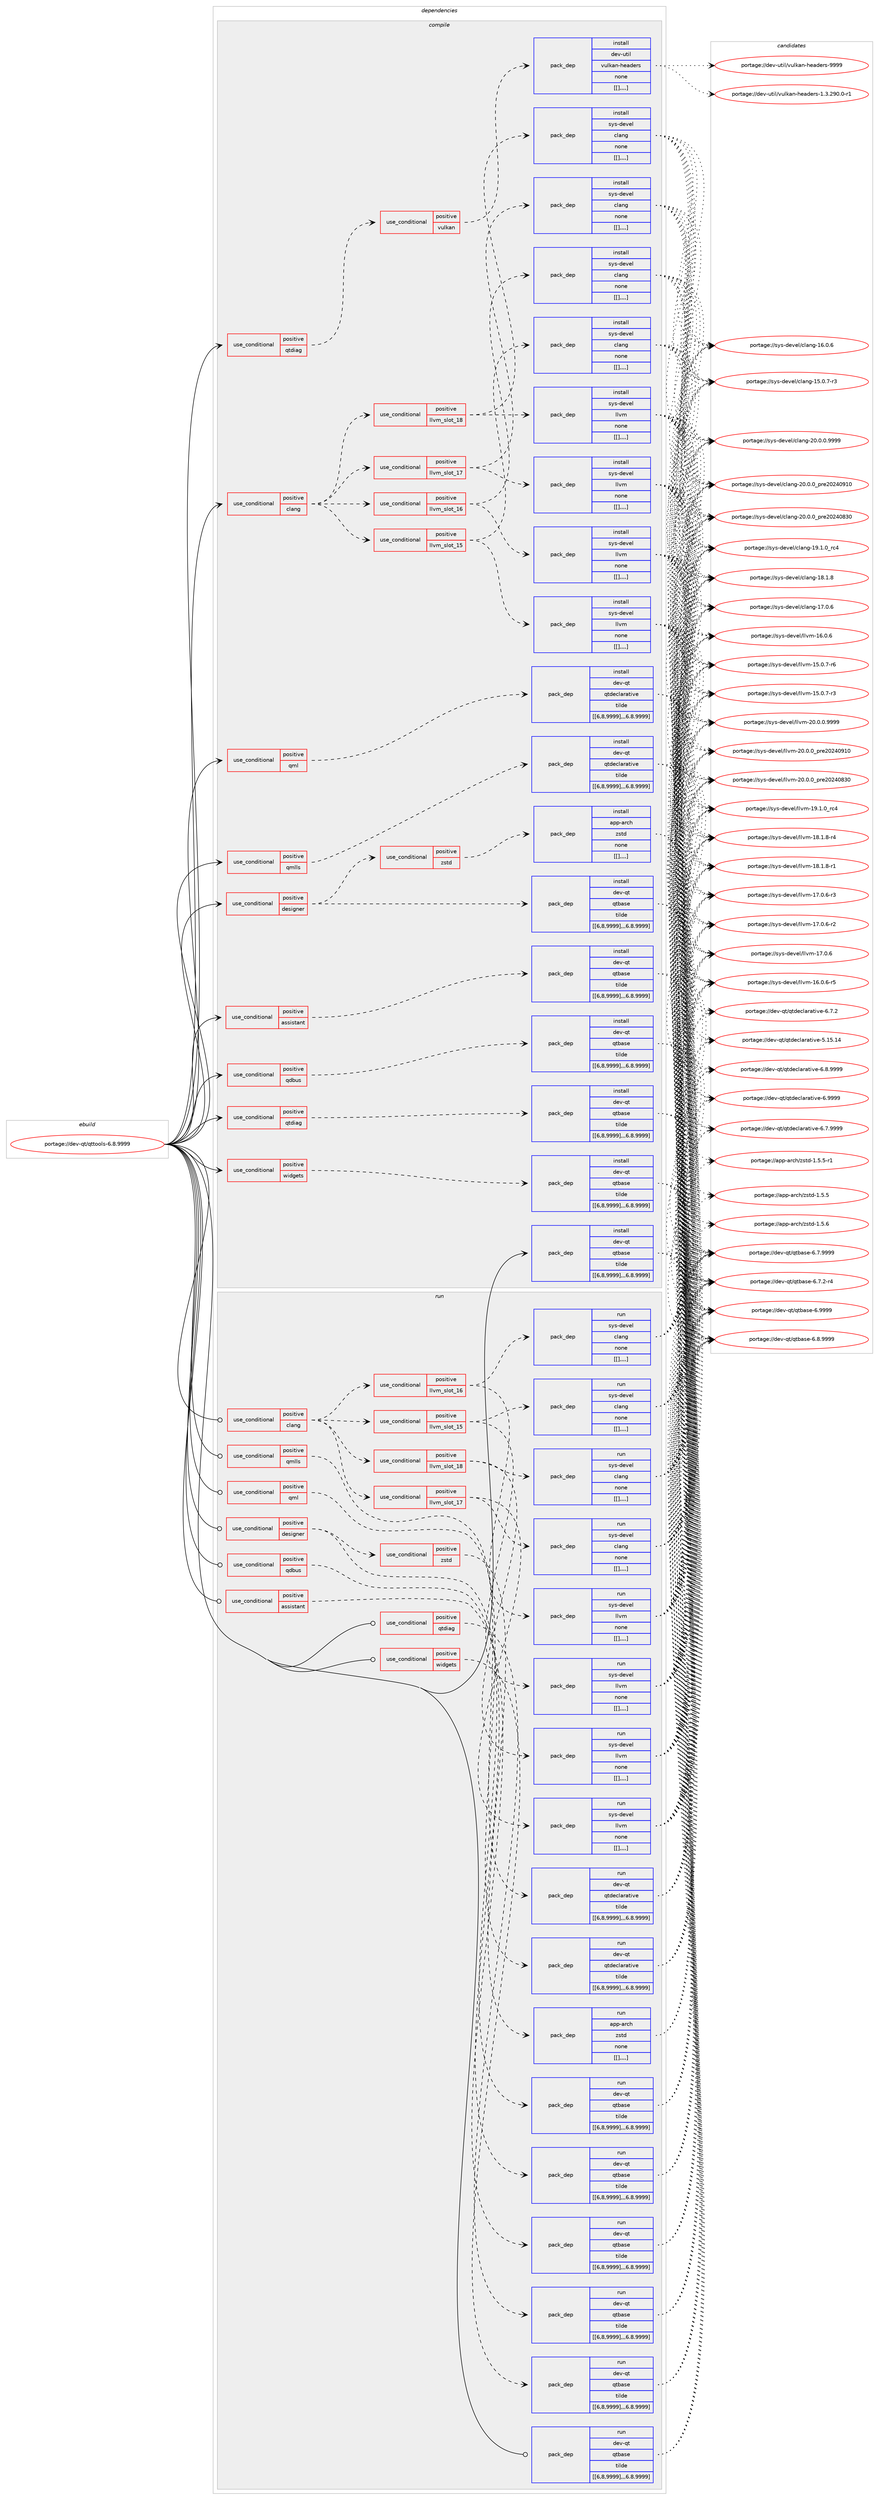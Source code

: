 digraph prolog {

# *************
# Graph options
# *************

newrank=true;
concentrate=true;
compound=true;
graph [rankdir=LR,fontname=Helvetica,fontsize=10,ranksep=1.5];#, ranksep=2.5, nodesep=0.2];
edge  [arrowhead=vee];
node  [fontname=Helvetica,fontsize=10];

# **********
# The ebuild
# **********

subgraph cluster_leftcol {
color=gray;
label=<<i>ebuild</i>>;
id [label="portage://dev-qt/qttools-6.8.9999", color=red, width=4, href="../dev-qt/qttools-6.8.9999.svg"];
}

# ****************
# The dependencies
# ****************

subgraph cluster_midcol {
color=gray;
label=<<i>dependencies</i>>;
subgraph cluster_compile {
fillcolor="#eeeeee";
style=filled;
label=<<i>compile</i>>;
subgraph cond43456 {
dependency173092 [label=<<TABLE BORDER="0" CELLBORDER="1" CELLSPACING="0" CELLPADDING="4"><TR><TD ROWSPAN="3" CELLPADDING="10">use_conditional</TD></TR><TR><TD>positive</TD></TR><TR><TD>assistant</TD></TR></TABLE>>, shape=none, color=red];
subgraph pack128370 {
dependency173093 [label=<<TABLE BORDER="0" CELLBORDER="1" CELLSPACING="0" CELLPADDING="4" WIDTH="220"><TR><TD ROWSPAN="6" CELLPADDING="30">pack_dep</TD></TR><TR><TD WIDTH="110">install</TD></TR><TR><TD>dev-qt</TD></TR><TR><TD>qtbase</TD></TR><TR><TD>tilde</TD></TR><TR><TD>[[6,8,9999],,,6.8.9999]</TD></TR></TABLE>>, shape=none, color=blue];
}
dependency173092:e -> dependency173093:w [weight=20,style="dashed",arrowhead="vee"];
}
id:e -> dependency173092:w [weight=20,style="solid",arrowhead="vee"];
subgraph cond43457 {
dependency173094 [label=<<TABLE BORDER="0" CELLBORDER="1" CELLSPACING="0" CELLPADDING="4"><TR><TD ROWSPAN="3" CELLPADDING="10">use_conditional</TD></TR><TR><TD>positive</TD></TR><TR><TD>clang</TD></TR></TABLE>>, shape=none, color=red];
subgraph cond43458 {
dependency173095 [label=<<TABLE BORDER="0" CELLBORDER="1" CELLSPACING="0" CELLPADDING="4"><TR><TD ROWSPAN="3" CELLPADDING="10">use_conditional</TD></TR><TR><TD>positive</TD></TR><TR><TD>llvm_slot_15</TD></TR></TABLE>>, shape=none, color=red];
subgraph pack128371 {
dependency173096 [label=<<TABLE BORDER="0" CELLBORDER="1" CELLSPACING="0" CELLPADDING="4" WIDTH="220"><TR><TD ROWSPAN="6" CELLPADDING="30">pack_dep</TD></TR><TR><TD WIDTH="110">install</TD></TR><TR><TD>sys-devel</TD></TR><TR><TD>clang</TD></TR><TR><TD>none</TD></TR><TR><TD>[[],,,,]</TD></TR></TABLE>>, shape=none, color=blue];
}
dependency173095:e -> dependency173096:w [weight=20,style="dashed",arrowhead="vee"];
subgraph pack128372 {
dependency173097 [label=<<TABLE BORDER="0" CELLBORDER="1" CELLSPACING="0" CELLPADDING="4" WIDTH="220"><TR><TD ROWSPAN="6" CELLPADDING="30">pack_dep</TD></TR><TR><TD WIDTH="110">install</TD></TR><TR><TD>sys-devel</TD></TR><TR><TD>llvm</TD></TR><TR><TD>none</TD></TR><TR><TD>[[],,,,]</TD></TR></TABLE>>, shape=none, color=blue];
}
dependency173095:e -> dependency173097:w [weight=20,style="dashed",arrowhead="vee"];
}
dependency173094:e -> dependency173095:w [weight=20,style="dashed",arrowhead="vee"];
subgraph cond43459 {
dependency173098 [label=<<TABLE BORDER="0" CELLBORDER="1" CELLSPACING="0" CELLPADDING="4"><TR><TD ROWSPAN="3" CELLPADDING="10">use_conditional</TD></TR><TR><TD>positive</TD></TR><TR><TD>llvm_slot_16</TD></TR></TABLE>>, shape=none, color=red];
subgraph pack128373 {
dependency173099 [label=<<TABLE BORDER="0" CELLBORDER="1" CELLSPACING="0" CELLPADDING="4" WIDTH="220"><TR><TD ROWSPAN="6" CELLPADDING="30">pack_dep</TD></TR><TR><TD WIDTH="110">install</TD></TR><TR><TD>sys-devel</TD></TR><TR><TD>clang</TD></TR><TR><TD>none</TD></TR><TR><TD>[[],,,,]</TD></TR></TABLE>>, shape=none, color=blue];
}
dependency173098:e -> dependency173099:w [weight=20,style="dashed",arrowhead="vee"];
subgraph pack128374 {
dependency173100 [label=<<TABLE BORDER="0" CELLBORDER="1" CELLSPACING="0" CELLPADDING="4" WIDTH="220"><TR><TD ROWSPAN="6" CELLPADDING="30">pack_dep</TD></TR><TR><TD WIDTH="110">install</TD></TR><TR><TD>sys-devel</TD></TR><TR><TD>llvm</TD></TR><TR><TD>none</TD></TR><TR><TD>[[],,,,]</TD></TR></TABLE>>, shape=none, color=blue];
}
dependency173098:e -> dependency173100:w [weight=20,style="dashed",arrowhead="vee"];
}
dependency173094:e -> dependency173098:w [weight=20,style="dashed",arrowhead="vee"];
subgraph cond43460 {
dependency173101 [label=<<TABLE BORDER="0" CELLBORDER="1" CELLSPACING="0" CELLPADDING="4"><TR><TD ROWSPAN="3" CELLPADDING="10">use_conditional</TD></TR><TR><TD>positive</TD></TR><TR><TD>llvm_slot_17</TD></TR></TABLE>>, shape=none, color=red];
subgraph pack128375 {
dependency173102 [label=<<TABLE BORDER="0" CELLBORDER="1" CELLSPACING="0" CELLPADDING="4" WIDTH="220"><TR><TD ROWSPAN="6" CELLPADDING="30">pack_dep</TD></TR><TR><TD WIDTH="110">install</TD></TR><TR><TD>sys-devel</TD></TR><TR><TD>clang</TD></TR><TR><TD>none</TD></TR><TR><TD>[[],,,,]</TD></TR></TABLE>>, shape=none, color=blue];
}
dependency173101:e -> dependency173102:w [weight=20,style="dashed",arrowhead="vee"];
subgraph pack128376 {
dependency173103 [label=<<TABLE BORDER="0" CELLBORDER="1" CELLSPACING="0" CELLPADDING="4" WIDTH="220"><TR><TD ROWSPAN="6" CELLPADDING="30">pack_dep</TD></TR><TR><TD WIDTH="110">install</TD></TR><TR><TD>sys-devel</TD></TR><TR><TD>llvm</TD></TR><TR><TD>none</TD></TR><TR><TD>[[],,,,]</TD></TR></TABLE>>, shape=none, color=blue];
}
dependency173101:e -> dependency173103:w [weight=20,style="dashed",arrowhead="vee"];
}
dependency173094:e -> dependency173101:w [weight=20,style="dashed",arrowhead="vee"];
subgraph cond43461 {
dependency173104 [label=<<TABLE BORDER="0" CELLBORDER="1" CELLSPACING="0" CELLPADDING="4"><TR><TD ROWSPAN="3" CELLPADDING="10">use_conditional</TD></TR><TR><TD>positive</TD></TR><TR><TD>llvm_slot_18</TD></TR></TABLE>>, shape=none, color=red];
subgraph pack128377 {
dependency173105 [label=<<TABLE BORDER="0" CELLBORDER="1" CELLSPACING="0" CELLPADDING="4" WIDTH="220"><TR><TD ROWSPAN="6" CELLPADDING="30">pack_dep</TD></TR><TR><TD WIDTH="110">install</TD></TR><TR><TD>sys-devel</TD></TR><TR><TD>clang</TD></TR><TR><TD>none</TD></TR><TR><TD>[[],,,,]</TD></TR></TABLE>>, shape=none, color=blue];
}
dependency173104:e -> dependency173105:w [weight=20,style="dashed",arrowhead="vee"];
subgraph pack128378 {
dependency173106 [label=<<TABLE BORDER="0" CELLBORDER="1" CELLSPACING="0" CELLPADDING="4" WIDTH="220"><TR><TD ROWSPAN="6" CELLPADDING="30">pack_dep</TD></TR><TR><TD WIDTH="110">install</TD></TR><TR><TD>sys-devel</TD></TR><TR><TD>llvm</TD></TR><TR><TD>none</TD></TR><TR><TD>[[],,,,]</TD></TR></TABLE>>, shape=none, color=blue];
}
dependency173104:e -> dependency173106:w [weight=20,style="dashed",arrowhead="vee"];
}
dependency173094:e -> dependency173104:w [weight=20,style="dashed",arrowhead="vee"];
}
id:e -> dependency173094:w [weight=20,style="solid",arrowhead="vee"];
subgraph cond43462 {
dependency173107 [label=<<TABLE BORDER="0" CELLBORDER="1" CELLSPACING="0" CELLPADDING="4"><TR><TD ROWSPAN="3" CELLPADDING="10">use_conditional</TD></TR><TR><TD>positive</TD></TR><TR><TD>designer</TD></TR></TABLE>>, shape=none, color=red];
subgraph pack128379 {
dependency173108 [label=<<TABLE BORDER="0" CELLBORDER="1" CELLSPACING="0" CELLPADDING="4" WIDTH="220"><TR><TD ROWSPAN="6" CELLPADDING="30">pack_dep</TD></TR><TR><TD WIDTH="110">install</TD></TR><TR><TD>dev-qt</TD></TR><TR><TD>qtbase</TD></TR><TR><TD>tilde</TD></TR><TR><TD>[[6,8,9999],,,6.8.9999]</TD></TR></TABLE>>, shape=none, color=blue];
}
dependency173107:e -> dependency173108:w [weight=20,style="dashed",arrowhead="vee"];
subgraph cond43463 {
dependency173109 [label=<<TABLE BORDER="0" CELLBORDER="1" CELLSPACING="0" CELLPADDING="4"><TR><TD ROWSPAN="3" CELLPADDING="10">use_conditional</TD></TR><TR><TD>positive</TD></TR><TR><TD>zstd</TD></TR></TABLE>>, shape=none, color=red];
subgraph pack128380 {
dependency173110 [label=<<TABLE BORDER="0" CELLBORDER="1" CELLSPACING="0" CELLPADDING="4" WIDTH="220"><TR><TD ROWSPAN="6" CELLPADDING="30">pack_dep</TD></TR><TR><TD WIDTH="110">install</TD></TR><TR><TD>app-arch</TD></TR><TR><TD>zstd</TD></TR><TR><TD>none</TD></TR><TR><TD>[[],,,,]</TD></TR></TABLE>>, shape=none, color=blue];
}
dependency173109:e -> dependency173110:w [weight=20,style="dashed",arrowhead="vee"];
}
dependency173107:e -> dependency173109:w [weight=20,style="dashed",arrowhead="vee"];
}
id:e -> dependency173107:w [weight=20,style="solid",arrowhead="vee"];
subgraph cond43464 {
dependency173111 [label=<<TABLE BORDER="0" CELLBORDER="1" CELLSPACING="0" CELLPADDING="4"><TR><TD ROWSPAN="3" CELLPADDING="10">use_conditional</TD></TR><TR><TD>positive</TD></TR><TR><TD>qdbus</TD></TR></TABLE>>, shape=none, color=red];
subgraph pack128381 {
dependency173112 [label=<<TABLE BORDER="0" CELLBORDER="1" CELLSPACING="0" CELLPADDING="4" WIDTH="220"><TR><TD ROWSPAN="6" CELLPADDING="30">pack_dep</TD></TR><TR><TD WIDTH="110">install</TD></TR><TR><TD>dev-qt</TD></TR><TR><TD>qtbase</TD></TR><TR><TD>tilde</TD></TR><TR><TD>[[6,8,9999],,,6.8.9999]</TD></TR></TABLE>>, shape=none, color=blue];
}
dependency173111:e -> dependency173112:w [weight=20,style="dashed",arrowhead="vee"];
}
id:e -> dependency173111:w [weight=20,style="solid",arrowhead="vee"];
subgraph cond43465 {
dependency173113 [label=<<TABLE BORDER="0" CELLBORDER="1" CELLSPACING="0" CELLPADDING="4"><TR><TD ROWSPAN="3" CELLPADDING="10">use_conditional</TD></TR><TR><TD>positive</TD></TR><TR><TD>qml</TD></TR></TABLE>>, shape=none, color=red];
subgraph pack128382 {
dependency173114 [label=<<TABLE BORDER="0" CELLBORDER="1" CELLSPACING="0" CELLPADDING="4" WIDTH="220"><TR><TD ROWSPAN="6" CELLPADDING="30">pack_dep</TD></TR><TR><TD WIDTH="110">install</TD></TR><TR><TD>dev-qt</TD></TR><TR><TD>qtdeclarative</TD></TR><TR><TD>tilde</TD></TR><TR><TD>[[6,8,9999],,,6.8.9999]</TD></TR></TABLE>>, shape=none, color=blue];
}
dependency173113:e -> dependency173114:w [weight=20,style="dashed",arrowhead="vee"];
}
id:e -> dependency173113:w [weight=20,style="solid",arrowhead="vee"];
subgraph cond43466 {
dependency173115 [label=<<TABLE BORDER="0" CELLBORDER="1" CELLSPACING="0" CELLPADDING="4"><TR><TD ROWSPAN="3" CELLPADDING="10">use_conditional</TD></TR><TR><TD>positive</TD></TR><TR><TD>qmlls</TD></TR></TABLE>>, shape=none, color=red];
subgraph pack128383 {
dependency173116 [label=<<TABLE BORDER="0" CELLBORDER="1" CELLSPACING="0" CELLPADDING="4" WIDTH="220"><TR><TD ROWSPAN="6" CELLPADDING="30">pack_dep</TD></TR><TR><TD WIDTH="110">install</TD></TR><TR><TD>dev-qt</TD></TR><TR><TD>qtdeclarative</TD></TR><TR><TD>tilde</TD></TR><TR><TD>[[6,8,9999],,,6.8.9999]</TD></TR></TABLE>>, shape=none, color=blue];
}
dependency173115:e -> dependency173116:w [weight=20,style="dashed",arrowhead="vee"];
}
id:e -> dependency173115:w [weight=20,style="solid",arrowhead="vee"];
subgraph cond43467 {
dependency173117 [label=<<TABLE BORDER="0" CELLBORDER="1" CELLSPACING="0" CELLPADDING="4"><TR><TD ROWSPAN="3" CELLPADDING="10">use_conditional</TD></TR><TR><TD>positive</TD></TR><TR><TD>qtdiag</TD></TR></TABLE>>, shape=none, color=red];
subgraph cond43468 {
dependency173118 [label=<<TABLE BORDER="0" CELLBORDER="1" CELLSPACING="0" CELLPADDING="4"><TR><TD ROWSPAN="3" CELLPADDING="10">use_conditional</TD></TR><TR><TD>positive</TD></TR><TR><TD>vulkan</TD></TR></TABLE>>, shape=none, color=red];
subgraph pack128384 {
dependency173119 [label=<<TABLE BORDER="0" CELLBORDER="1" CELLSPACING="0" CELLPADDING="4" WIDTH="220"><TR><TD ROWSPAN="6" CELLPADDING="30">pack_dep</TD></TR><TR><TD WIDTH="110">install</TD></TR><TR><TD>dev-util</TD></TR><TR><TD>vulkan-headers</TD></TR><TR><TD>none</TD></TR><TR><TD>[[],,,,]</TD></TR></TABLE>>, shape=none, color=blue];
}
dependency173118:e -> dependency173119:w [weight=20,style="dashed",arrowhead="vee"];
}
dependency173117:e -> dependency173118:w [weight=20,style="dashed",arrowhead="vee"];
}
id:e -> dependency173117:w [weight=20,style="solid",arrowhead="vee"];
subgraph cond43469 {
dependency173120 [label=<<TABLE BORDER="0" CELLBORDER="1" CELLSPACING="0" CELLPADDING="4"><TR><TD ROWSPAN="3" CELLPADDING="10">use_conditional</TD></TR><TR><TD>positive</TD></TR><TR><TD>qtdiag</TD></TR></TABLE>>, shape=none, color=red];
subgraph pack128385 {
dependency173121 [label=<<TABLE BORDER="0" CELLBORDER="1" CELLSPACING="0" CELLPADDING="4" WIDTH="220"><TR><TD ROWSPAN="6" CELLPADDING="30">pack_dep</TD></TR><TR><TD WIDTH="110">install</TD></TR><TR><TD>dev-qt</TD></TR><TR><TD>qtbase</TD></TR><TR><TD>tilde</TD></TR><TR><TD>[[6,8,9999],,,6.8.9999]</TD></TR></TABLE>>, shape=none, color=blue];
}
dependency173120:e -> dependency173121:w [weight=20,style="dashed",arrowhead="vee"];
}
id:e -> dependency173120:w [weight=20,style="solid",arrowhead="vee"];
subgraph cond43470 {
dependency173122 [label=<<TABLE BORDER="0" CELLBORDER="1" CELLSPACING="0" CELLPADDING="4"><TR><TD ROWSPAN="3" CELLPADDING="10">use_conditional</TD></TR><TR><TD>positive</TD></TR><TR><TD>widgets</TD></TR></TABLE>>, shape=none, color=red];
subgraph pack128386 {
dependency173123 [label=<<TABLE BORDER="0" CELLBORDER="1" CELLSPACING="0" CELLPADDING="4" WIDTH="220"><TR><TD ROWSPAN="6" CELLPADDING="30">pack_dep</TD></TR><TR><TD WIDTH="110">install</TD></TR><TR><TD>dev-qt</TD></TR><TR><TD>qtbase</TD></TR><TR><TD>tilde</TD></TR><TR><TD>[[6,8,9999],,,6.8.9999]</TD></TR></TABLE>>, shape=none, color=blue];
}
dependency173122:e -> dependency173123:w [weight=20,style="dashed",arrowhead="vee"];
}
id:e -> dependency173122:w [weight=20,style="solid",arrowhead="vee"];
subgraph pack128387 {
dependency173124 [label=<<TABLE BORDER="0" CELLBORDER="1" CELLSPACING="0" CELLPADDING="4" WIDTH="220"><TR><TD ROWSPAN="6" CELLPADDING="30">pack_dep</TD></TR><TR><TD WIDTH="110">install</TD></TR><TR><TD>dev-qt</TD></TR><TR><TD>qtbase</TD></TR><TR><TD>tilde</TD></TR><TR><TD>[[6,8,9999],,,6.8.9999]</TD></TR></TABLE>>, shape=none, color=blue];
}
id:e -> dependency173124:w [weight=20,style="solid",arrowhead="vee"];
}
subgraph cluster_compileandrun {
fillcolor="#eeeeee";
style=filled;
label=<<i>compile and run</i>>;
}
subgraph cluster_run {
fillcolor="#eeeeee";
style=filled;
label=<<i>run</i>>;
subgraph cond43471 {
dependency173125 [label=<<TABLE BORDER="0" CELLBORDER="1" CELLSPACING="0" CELLPADDING="4"><TR><TD ROWSPAN="3" CELLPADDING="10">use_conditional</TD></TR><TR><TD>positive</TD></TR><TR><TD>assistant</TD></TR></TABLE>>, shape=none, color=red];
subgraph pack128388 {
dependency173126 [label=<<TABLE BORDER="0" CELLBORDER="1" CELLSPACING="0" CELLPADDING="4" WIDTH="220"><TR><TD ROWSPAN="6" CELLPADDING="30">pack_dep</TD></TR><TR><TD WIDTH="110">run</TD></TR><TR><TD>dev-qt</TD></TR><TR><TD>qtbase</TD></TR><TR><TD>tilde</TD></TR><TR><TD>[[6,8,9999],,,6.8.9999]</TD></TR></TABLE>>, shape=none, color=blue];
}
dependency173125:e -> dependency173126:w [weight=20,style="dashed",arrowhead="vee"];
}
id:e -> dependency173125:w [weight=20,style="solid",arrowhead="odot"];
subgraph cond43472 {
dependency173127 [label=<<TABLE BORDER="0" CELLBORDER="1" CELLSPACING="0" CELLPADDING="4"><TR><TD ROWSPAN="3" CELLPADDING="10">use_conditional</TD></TR><TR><TD>positive</TD></TR><TR><TD>clang</TD></TR></TABLE>>, shape=none, color=red];
subgraph cond43473 {
dependency173128 [label=<<TABLE BORDER="0" CELLBORDER="1" CELLSPACING="0" CELLPADDING="4"><TR><TD ROWSPAN="3" CELLPADDING="10">use_conditional</TD></TR><TR><TD>positive</TD></TR><TR><TD>llvm_slot_15</TD></TR></TABLE>>, shape=none, color=red];
subgraph pack128389 {
dependency173129 [label=<<TABLE BORDER="0" CELLBORDER="1" CELLSPACING="0" CELLPADDING="4" WIDTH="220"><TR><TD ROWSPAN="6" CELLPADDING="30">pack_dep</TD></TR><TR><TD WIDTH="110">run</TD></TR><TR><TD>sys-devel</TD></TR><TR><TD>clang</TD></TR><TR><TD>none</TD></TR><TR><TD>[[],,,,]</TD></TR></TABLE>>, shape=none, color=blue];
}
dependency173128:e -> dependency173129:w [weight=20,style="dashed",arrowhead="vee"];
subgraph pack128390 {
dependency173130 [label=<<TABLE BORDER="0" CELLBORDER="1" CELLSPACING="0" CELLPADDING="4" WIDTH="220"><TR><TD ROWSPAN="6" CELLPADDING="30">pack_dep</TD></TR><TR><TD WIDTH="110">run</TD></TR><TR><TD>sys-devel</TD></TR><TR><TD>llvm</TD></TR><TR><TD>none</TD></TR><TR><TD>[[],,,,]</TD></TR></TABLE>>, shape=none, color=blue];
}
dependency173128:e -> dependency173130:w [weight=20,style="dashed",arrowhead="vee"];
}
dependency173127:e -> dependency173128:w [weight=20,style="dashed",arrowhead="vee"];
subgraph cond43474 {
dependency173131 [label=<<TABLE BORDER="0" CELLBORDER="1" CELLSPACING="0" CELLPADDING="4"><TR><TD ROWSPAN="3" CELLPADDING="10">use_conditional</TD></TR><TR><TD>positive</TD></TR><TR><TD>llvm_slot_16</TD></TR></TABLE>>, shape=none, color=red];
subgraph pack128391 {
dependency173132 [label=<<TABLE BORDER="0" CELLBORDER="1" CELLSPACING="0" CELLPADDING="4" WIDTH="220"><TR><TD ROWSPAN="6" CELLPADDING="30">pack_dep</TD></TR><TR><TD WIDTH="110">run</TD></TR><TR><TD>sys-devel</TD></TR><TR><TD>clang</TD></TR><TR><TD>none</TD></TR><TR><TD>[[],,,,]</TD></TR></TABLE>>, shape=none, color=blue];
}
dependency173131:e -> dependency173132:w [weight=20,style="dashed",arrowhead="vee"];
subgraph pack128392 {
dependency173133 [label=<<TABLE BORDER="0" CELLBORDER="1" CELLSPACING="0" CELLPADDING="4" WIDTH="220"><TR><TD ROWSPAN="6" CELLPADDING="30">pack_dep</TD></TR><TR><TD WIDTH="110">run</TD></TR><TR><TD>sys-devel</TD></TR><TR><TD>llvm</TD></TR><TR><TD>none</TD></TR><TR><TD>[[],,,,]</TD></TR></TABLE>>, shape=none, color=blue];
}
dependency173131:e -> dependency173133:w [weight=20,style="dashed",arrowhead="vee"];
}
dependency173127:e -> dependency173131:w [weight=20,style="dashed",arrowhead="vee"];
subgraph cond43475 {
dependency173134 [label=<<TABLE BORDER="0" CELLBORDER="1" CELLSPACING="0" CELLPADDING="4"><TR><TD ROWSPAN="3" CELLPADDING="10">use_conditional</TD></TR><TR><TD>positive</TD></TR><TR><TD>llvm_slot_17</TD></TR></TABLE>>, shape=none, color=red];
subgraph pack128393 {
dependency173135 [label=<<TABLE BORDER="0" CELLBORDER="1" CELLSPACING="0" CELLPADDING="4" WIDTH="220"><TR><TD ROWSPAN="6" CELLPADDING="30">pack_dep</TD></TR><TR><TD WIDTH="110">run</TD></TR><TR><TD>sys-devel</TD></TR><TR><TD>clang</TD></TR><TR><TD>none</TD></TR><TR><TD>[[],,,,]</TD></TR></TABLE>>, shape=none, color=blue];
}
dependency173134:e -> dependency173135:w [weight=20,style="dashed",arrowhead="vee"];
subgraph pack128394 {
dependency173136 [label=<<TABLE BORDER="0" CELLBORDER="1" CELLSPACING="0" CELLPADDING="4" WIDTH="220"><TR><TD ROWSPAN="6" CELLPADDING="30">pack_dep</TD></TR><TR><TD WIDTH="110">run</TD></TR><TR><TD>sys-devel</TD></TR><TR><TD>llvm</TD></TR><TR><TD>none</TD></TR><TR><TD>[[],,,,]</TD></TR></TABLE>>, shape=none, color=blue];
}
dependency173134:e -> dependency173136:w [weight=20,style="dashed",arrowhead="vee"];
}
dependency173127:e -> dependency173134:w [weight=20,style="dashed",arrowhead="vee"];
subgraph cond43476 {
dependency173137 [label=<<TABLE BORDER="0" CELLBORDER="1" CELLSPACING="0" CELLPADDING="4"><TR><TD ROWSPAN="3" CELLPADDING="10">use_conditional</TD></TR><TR><TD>positive</TD></TR><TR><TD>llvm_slot_18</TD></TR></TABLE>>, shape=none, color=red];
subgraph pack128395 {
dependency173138 [label=<<TABLE BORDER="0" CELLBORDER="1" CELLSPACING="0" CELLPADDING="4" WIDTH="220"><TR><TD ROWSPAN="6" CELLPADDING="30">pack_dep</TD></TR><TR><TD WIDTH="110">run</TD></TR><TR><TD>sys-devel</TD></TR><TR><TD>clang</TD></TR><TR><TD>none</TD></TR><TR><TD>[[],,,,]</TD></TR></TABLE>>, shape=none, color=blue];
}
dependency173137:e -> dependency173138:w [weight=20,style="dashed",arrowhead="vee"];
subgraph pack128396 {
dependency173139 [label=<<TABLE BORDER="0" CELLBORDER="1" CELLSPACING="0" CELLPADDING="4" WIDTH="220"><TR><TD ROWSPAN="6" CELLPADDING="30">pack_dep</TD></TR><TR><TD WIDTH="110">run</TD></TR><TR><TD>sys-devel</TD></TR><TR><TD>llvm</TD></TR><TR><TD>none</TD></TR><TR><TD>[[],,,,]</TD></TR></TABLE>>, shape=none, color=blue];
}
dependency173137:e -> dependency173139:w [weight=20,style="dashed",arrowhead="vee"];
}
dependency173127:e -> dependency173137:w [weight=20,style="dashed",arrowhead="vee"];
}
id:e -> dependency173127:w [weight=20,style="solid",arrowhead="odot"];
subgraph cond43477 {
dependency173140 [label=<<TABLE BORDER="0" CELLBORDER="1" CELLSPACING="0" CELLPADDING="4"><TR><TD ROWSPAN="3" CELLPADDING="10">use_conditional</TD></TR><TR><TD>positive</TD></TR><TR><TD>designer</TD></TR></TABLE>>, shape=none, color=red];
subgraph pack128397 {
dependency173141 [label=<<TABLE BORDER="0" CELLBORDER="1" CELLSPACING="0" CELLPADDING="4" WIDTH="220"><TR><TD ROWSPAN="6" CELLPADDING="30">pack_dep</TD></TR><TR><TD WIDTH="110">run</TD></TR><TR><TD>dev-qt</TD></TR><TR><TD>qtbase</TD></TR><TR><TD>tilde</TD></TR><TR><TD>[[6,8,9999],,,6.8.9999]</TD></TR></TABLE>>, shape=none, color=blue];
}
dependency173140:e -> dependency173141:w [weight=20,style="dashed",arrowhead="vee"];
subgraph cond43478 {
dependency173142 [label=<<TABLE BORDER="0" CELLBORDER="1" CELLSPACING="0" CELLPADDING="4"><TR><TD ROWSPAN="3" CELLPADDING="10">use_conditional</TD></TR><TR><TD>positive</TD></TR><TR><TD>zstd</TD></TR></TABLE>>, shape=none, color=red];
subgraph pack128398 {
dependency173143 [label=<<TABLE BORDER="0" CELLBORDER="1" CELLSPACING="0" CELLPADDING="4" WIDTH="220"><TR><TD ROWSPAN="6" CELLPADDING="30">pack_dep</TD></TR><TR><TD WIDTH="110">run</TD></TR><TR><TD>app-arch</TD></TR><TR><TD>zstd</TD></TR><TR><TD>none</TD></TR><TR><TD>[[],,,,]</TD></TR></TABLE>>, shape=none, color=blue];
}
dependency173142:e -> dependency173143:w [weight=20,style="dashed",arrowhead="vee"];
}
dependency173140:e -> dependency173142:w [weight=20,style="dashed",arrowhead="vee"];
}
id:e -> dependency173140:w [weight=20,style="solid",arrowhead="odot"];
subgraph cond43479 {
dependency173144 [label=<<TABLE BORDER="0" CELLBORDER="1" CELLSPACING="0" CELLPADDING="4"><TR><TD ROWSPAN="3" CELLPADDING="10">use_conditional</TD></TR><TR><TD>positive</TD></TR><TR><TD>qdbus</TD></TR></TABLE>>, shape=none, color=red];
subgraph pack128399 {
dependency173145 [label=<<TABLE BORDER="0" CELLBORDER="1" CELLSPACING="0" CELLPADDING="4" WIDTH="220"><TR><TD ROWSPAN="6" CELLPADDING="30">pack_dep</TD></TR><TR><TD WIDTH="110">run</TD></TR><TR><TD>dev-qt</TD></TR><TR><TD>qtbase</TD></TR><TR><TD>tilde</TD></TR><TR><TD>[[6,8,9999],,,6.8.9999]</TD></TR></TABLE>>, shape=none, color=blue];
}
dependency173144:e -> dependency173145:w [weight=20,style="dashed",arrowhead="vee"];
}
id:e -> dependency173144:w [weight=20,style="solid",arrowhead="odot"];
subgraph cond43480 {
dependency173146 [label=<<TABLE BORDER="0" CELLBORDER="1" CELLSPACING="0" CELLPADDING="4"><TR><TD ROWSPAN="3" CELLPADDING="10">use_conditional</TD></TR><TR><TD>positive</TD></TR><TR><TD>qml</TD></TR></TABLE>>, shape=none, color=red];
subgraph pack128400 {
dependency173147 [label=<<TABLE BORDER="0" CELLBORDER="1" CELLSPACING="0" CELLPADDING="4" WIDTH="220"><TR><TD ROWSPAN="6" CELLPADDING="30">pack_dep</TD></TR><TR><TD WIDTH="110">run</TD></TR><TR><TD>dev-qt</TD></TR><TR><TD>qtdeclarative</TD></TR><TR><TD>tilde</TD></TR><TR><TD>[[6,8,9999],,,6.8.9999]</TD></TR></TABLE>>, shape=none, color=blue];
}
dependency173146:e -> dependency173147:w [weight=20,style="dashed",arrowhead="vee"];
}
id:e -> dependency173146:w [weight=20,style="solid",arrowhead="odot"];
subgraph cond43481 {
dependency173148 [label=<<TABLE BORDER="0" CELLBORDER="1" CELLSPACING="0" CELLPADDING="4"><TR><TD ROWSPAN="3" CELLPADDING="10">use_conditional</TD></TR><TR><TD>positive</TD></TR><TR><TD>qmlls</TD></TR></TABLE>>, shape=none, color=red];
subgraph pack128401 {
dependency173149 [label=<<TABLE BORDER="0" CELLBORDER="1" CELLSPACING="0" CELLPADDING="4" WIDTH="220"><TR><TD ROWSPAN="6" CELLPADDING="30">pack_dep</TD></TR><TR><TD WIDTH="110">run</TD></TR><TR><TD>dev-qt</TD></TR><TR><TD>qtdeclarative</TD></TR><TR><TD>tilde</TD></TR><TR><TD>[[6,8,9999],,,6.8.9999]</TD></TR></TABLE>>, shape=none, color=blue];
}
dependency173148:e -> dependency173149:w [weight=20,style="dashed",arrowhead="vee"];
}
id:e -> dependency173148:w [weight=20,style="solid",arrowhead="odot"];
subgraph cond43482 {
dependency173150 [label=<<TABLE BORDER="0" CELLBORDER="1" CELLSPACING="0" CELLPADDING="4"><TR><TD ROWSPAN="3" CELLPADDING="10">use_conditional</TD></TR><TR><TD>positive</TD></TR><TR><TD>qtdiag</TD></TR></TABLE>>, shape=none, color=red];
subgraph pack128402 {
dependency173151 [label=<<TABLE BORDER="0" CELLBORDER="1" CELLSPACING="0" CELLPADDING="4" WIDTH="220"><TR><TD ROWSPAN="6" CELLPADDING="30">pack_dep</TD></TR><TR><TD WIDTH="110">run</TD></TR><TR><TD>dev-qt</TD></TR><TR><TD>qtbase</TD></TR><TR><TD>tilde</TD></TR><TR><TD>[[6,8,9999],,,6.8.9999]</TD></TR></TABLE>>, shape=none, color=blue];
}
dependency173150:e -> dependency173151:w [weight=20,style="dashed",arrowhead="vee"];
}
id:e -> dependency173150:w [weight=20,style="solid",arrowhead="odot"];
subgraph cond43483 {
dependency173152 [label=<<TABLE BORDER="0" CELLBORDER="1" CELLSPACING="0" CELLPADDING="4"><TR><TD ROWSPAN="3" CELLPADDING="10">use_conditional</TD></TR><TR><TD>positive</TD></TR><TR><TD>widgets</TD></TR></TABLE>>, shape=none, color=red];
subgraph pack128403 {
dependency173153 [label=<<TABLE BORDER="0" CELLBORDER="1" CELLSPACING="0" CELLPADDING="4" WIDTH="220"><TR><TD ROWSPAN="6" CELLPADDING="30">pack_dep</TD></TR><TR><TD WIDTH="110">run</TD></TR><TR><TD>dev-qt</TD></TR><TR><TD>qtbase</TD></TR><TR><TD>tilde</TD></TR><TR><TD>[[6,8,9999],,,6.8.9999]</TD></TR></TABLE>>, shape=none, color=blue];
}
dependency173152:e -> dependency173153:w [weight=20,style="dashed",arrowhead="vee"];
}
id:e -> dependency173152:w [weight=20,style="solid",arrowhead="odot"];
subgraph pack128404 {
dependency173154 [label=<<TABLE BORDER="0" CELLBORDER="1" CELLSPACING="0" CELLPADDING="4" WIDTH="220"><TR><TD ROWSPAN="6" CELLPADDING="30">pack_dep</TD></TR><TR><TD WIDTH="110">run</TD></TR><TR><TD>dev-qt</TD></TR><TR><TD>qtbase</TD></TR><TR><TD>tilde</TD></TR><TR><TD>[[6,8,9999],,,6.8.9999]</TD></TR></TABLE>>, shape=none, color=blue];
}
id:e -> dependency173154:w [weight=20,style="solid",arrowhead="odot"];
}
}

# **************
# The candidates
# **************

subgraph cluster_choices {
rank=same;
color=gray;
label=<<i>candidates</i>>;

subgraph choice128370 {
color=black;
nodesep=1;
choice1001011184511311647113116989711510145544657575757 [label="portage://dev-qt/qtbase-6.9999", color=red, width=4,href="../dev-qt/qtbase-6.9999.svg"];
choice10010111845113116471131169897115101455446564657575757 [label="portage://dev-qt/qtbase-6.8.9999", color=red, width=4,href="../dev-qt/qtbase-6.8.9999.svg"];
choice10010111845113116471131169897115101455446554657575757 [label="portage://dev-qt/qtbase-6.7.9999", color=red, width=4,href="../dev-qt/qtbase-6.7.9999.svg"];
choice100101118451131164711311698971151014554465546504511452 [label="portage://dev-qt/qtbase-6.7.2-r4", color=red, width=4,href="../dev-qt/qtbase-6.7.2-r4.svg"];
dependency173093:e -> choice1001011184511311647113116989711510145544657575757:w [style=dotted,weight="100"];
dependency173093:e -> choice10010111845113116471131169897115101455446564657575757:w [style=dotted,weight="100"];
dependency173093:e -> choice10010111845113116471131169897115101455446554657575757:w [style=dotted,weight="100"];
dependency173093:e -> choice100101118451131164711311698971151014554465546504511452:w [style=dotted,weight="100"];
}
subgraph choice128371 {
color=black;
nodesep=1;
choice11512111545100101118101108479910897110103455048464846484657575757 [label="portage://sys-devel/clang-20.0.0.9999", color=red, width=4,href="../sys-devel/clang-20.0.0.9999.svg"];
choice1151211154510010111810110847991089711010345504846484648951121141015048505248574948 [label="portage://sys-devel/clang-20.0.0_pre20240910", color=red, width=4,href="../sys-devel/clang-20.0.0_pre20240910.svg"];
choice1151211154510010111810110847991089711010345504846484648951121141015048505248565148 [label="portage://sys-devel/clang-20.0.0_pre20240830", color=red, width=4,href="../sys-devel/clang-20.0.0_pre20240830.svg"];
choice1151211154510010111810110847991089711010345495746494648951149952 [label="portage://sys-devel/clang-19.1.0_rc4", color=red, width=4,href="../sys-devel/clang-19.1.0_rc4.svg"];
choice1151211154510010111810110847991089711010345495646494656 [label="portage://sys-devel/clang-18.1.8", color=red, width=4,href="../sys-devel/clang-18.1.8.svg"];
choice1151211154510010111810110847991089711010345495546484654 [label="portage://sys-devel/clang-17.0.6", color=red, width=4,href="../sys-devel/clang-17.0.6.svg"];
choice1151211154510010111810110847991089711010345495446484654 [label="portage://sys-devel/clang-16.0.6", color=red, width=4,href="../sys-devel/clang-16.0.6.svg"];
choice11512111545100101118101108479910897110103454953464846554511451 [label="portage://sys-devel/clang-15.0.7-r3", color=red, width=4,href="../sys-devel/clang-15.0.7-r3.svg"];
dependency173096:e -> choice11512111545100101118101108479910897110103455048464846484657575757:w [style=dotted,weight="100"];
dependency173096:e -> choice1151211154510010111810110847991089711010345504846484648951121141015048505248574948:w [style=dotted,weight="100"];
dependency173096:e -> choice1151211154510010111810110847991089711010345504846484648951121141015048505248565148:w [style=dotted,weight="100"];
dependency173096:e -> choice1151211154510010111810110847991089711010345495746494648951149952:w [style=dotted,weight="100"];
dependency173096:e -> choice1151211154510010111810110847991089711010345495646494656:w [style=dotted,weight="100"];
dependency173096:e -> choice1151211154510010111810110847991089711010345495546484654:w [style=dotted,weight="100"];
dependency173096:e -> choice1151211154510010111810110847991089711010345495446484654:w [style=dotted,weight="100"];
dependency173096:e -> choice11512111545100101118101108479910897110103454953464846554511451:w [style=dotted,weight="100"];
}
subgraph choice128372 {
color=black;
nodesep=1;
choice1151211154510010111810110847108108118109455048464846484657575757 [label="portage://sys-devel/llvm-20.0.0.9999", color=red, width=4,href="../sys-devel/llvm-20.0.0.9999.svg"];
choice115121115451001011181011084710810811810945504846484648951121141015048505248574948 [label="portage://sys-devel/llvm-20.0.0_pre20240910", color=red, width=4,href="../sys-devel/llvm-20.0.0_pre20240910.svg"];
choice115121115451001011181011084710810811810945504846484648951121141015048505248565148 [label="portage://sys-devel/llvm-20.0.0_pre20240830", color=red, width=4,href="../sys-devel/llvm-20.0.0_pre20240830.svg"];
choice115121115451001011181011084710810811810945495746494648951149952 [label="portage://sys-devel/llvm-19.1.0_rc4", color=red, width=4,href="../sys-devel/llvm-19.1.0_rc4.svg"];
choice1151211154510010111810110847108108118109454956464946564511452 [label="portage://sys-devel/llvm-18.1.8-r4", color=red, width=4,href="../sys-devel/llvm-18.1.8-r4.svg"];
choice1151211154510010111810110847108108118109454956464946564511449 [label="portage://sys-devel/llvm-18.1.8-r1", color=red, width=4,href="../sys-devel/llvm-18.1.8-r1.svg"];
choice1151211154510010111810110847108108118109454955464846544511451 [label="portage://sys-devel/llvm-17.0.6-r3", color=red, width=4,href="../sys-devel/llvm-17.0.6-r3.svg"];
choice1151211154510010111810110847108108118109454955464846544511450 [label="portage://sys-devel/llvm-17.0.6-r2", color=red, width=4,href="../sys-devel/llvm-17.0.6-r2.svg"];
choice115121115451001011181011084710810811810945495546484654 [label="portage://sys-devel/llvm-17.0.6", color=red, width=4,href="../sys-devel/llvm-17.0.6.svg"];
choice1151211154510010111810110847108108118109454954464846544511453 [label="portage://sys-devel/llvm-16.0.6-r5", color=red, width=4,href="../sys-devel/llvm-16.0.6-r5.svg"];
choice115121115451001011181011084710810811810945495446484654 [label="portage://sys-devel/llvm-16.0.6", color=red, width=4,href="../sys-devel/llvm-16.0.6.svg"];
choice1151211154510010111810110847108108118109454953464846554511454 [label="portage://sys-devel/llvm-15.0.7-r6", color=red, width=4,href="../sys-devel/llvm-15.0.7-r6.svg"];
choice1151211154510010111810110847108108118109454953464846554511451 [label="portage://sys-devel/llvm-15.0.7-r3", color=red, width=4,href="../sys-devel/llvm-15.0.7-r3.svg"];
dependency173097:e -> choice1151211154510010111810110847108108118109455048464846484657575757:w [style=dotted,weight="100"];
dependency173097:e -> choice115121115451001011181011084710810811810945504846484648951121141015048505248574948:w [style=dotted,weight="100"];
dependency173097:e -> choice115121115451001011181011084710810811810945504846484648951121141015048505248565148:w [style=dotted,weight="100"];
dependency173097:e -> choice115121115451001011181011084710810811810945495746494648951149952:w [style=dotted,weight="100"];
dependency173097:e -> choice1151211154510010111810110847108108118109454956464946564511452:w [style=dotted,weight="100"];
dependency173097:e -> choice1151211154510010111810110847108108118109454956464946564511449:w [style=dotted,weight="100"];
dependency173097:e -> choice1151211154510010111810110847108108118109454955464846544511451:w [style=dotted,weight="100"];
dependency173097:e -> choice1151211154510010111810110847108108118109454955464846544511450:w [style=dotted,weight="100"];
dependency173097:e -> choice115121115451001011181011084710810811810945495546484654:w [style=dotted,weight="100"];
dependency173097:e -> choice1151211154510010111810110847108108118109454954464846544511453:w [style=dotted,weight="100"];
dependency173097:e -> choice115121115451001011181011084710810811810945495446484654:w [style=dotted,weight="100"];
dependency173097:e -> choice1151211154510010111810110847108108118109454953464846554511454:w [style=dotted,weight="100"];
dependency173097:e -> choice1151211154510010111810110847108108118109454953464846554511451:w [style=dotted,weight="100"];
}
subgraph choice128373 {
color=black;
nodesep=1;
choice11512111545100101118101108479910897110103455048464846484657575757 [label="portage://sys-devel/clang-20.0.0.9999", color=red, width=4,href="../sys-devel/clang-20.0.0.9999.svg"];
choice1151211154510010111810110847991089711010345504846484648951121141015048505248574948 [label="portage://sys-devel/clang-20.0.0_pre20240910", color=red, width=4,href="../sys-devel/clang-20.0.0_pre20240910.svg"];
choice1151211154510010111810110847991089711010345504846484648951121141015048505248565148 [label="portage://sys-devel/clang-20.0.0_pre20240830", color=red, width=4,href="../sys-devel/clang-20.0.0_pre20240830.svg"];
choice1151211154510010111810110847991089711010345495746494648951149952 [label="portage://sys-devel/clang-19.1.0_rc4", color=red, width=4,href="../sys-devel/clang-19.1.0_rc4.svg"];
choice1151211154510010111810110847991089711010345495646494656 [label="portage://sys-devel/clang-18.1.8", color=red, width=4,href="../sys-devel/clang-18.1.8.svg"];
choice1151211154510010111810110847991089711010345495546484654 [label="portage://sys-devel/clang-17.0.6", color=red, width=4,href="../sys-devel/clang-17.0.6.svg"];
choice1151211154510010111810110847991089711010345495446484654 [label="portage://sys-devel/clang-16.0.6", color=red, width=4,href="../sys-devel/clang-16.0.6.svg"];
choice11512111545100101118101108479910897110103454953464846554511451 [label="portage://sys-devel/clang-15.0.7-r3", color=red, width=4,href="../sys-devel/clang-15.0.7-r3.svg"];
dependency173099:e -> choice11512111545100101118101108479910897110103455048464846484657575757:w [style=dotted,weight="100"];
dependency173099:e -> choice1151211154510010111810110847991089711010345504846484648951121141015048505248574948:w [style=dotted,weight="100"];
dependency173099:e -> choice1151211154510010111810110847991089711010345504846484648951121141015048505248565148:w [style=dotted,weight="100"];
dependency173099:e -> choice1151211154510010111810110847991089711010345495746494648951149952:w [style=dotted,weight="100"];
dependency173099:e -> choice1151211154510010111810110847991089711010345495646494656:w [style=dotted,weight="100"];
dependency173099:e -> choice1151211154510010111810110847991089711010345495546484654:w [style=dotted,weight="100"];
dependency173099:e -> choice1151211154510010111810110847991089711010345495446484654:w [style=dotted,weight="100"];
dependency173099:e -> choice11512111545100101118101108479910897110103454953464846554511451:w [style=dotted,weight="100"];
}
subgraph choice128374 {
color=black;
nodesep=1;
choice1151211154510010111810110847108108118109455048464846484657575757 [label="portage://sys-devel/llvm-20.0.0.9999", color=red, width=4,href="../sys-devel/llvm-20.0.0.9999.svg"];
choice115121115451001011181011084710810811810945504846484648951121141015048505248574948 [label="portage://sys-devel/llvm-20.0.0_pre20240910", color=red, width=4,href="../sys-devel/llvm-20.0.0_pre20240910.svg"];
choice115121115451001011181011084710810811810945504846484648951121141015048505248565148 [label="portage://sys-devel/llvm-20.0.0_pre20240830", color=red, width=4,href="../sys-devel/llvm-20.0.0_pre20240830.svg"];
choice115121115451001011181011084710810811810945495746494648951149952 [label="portage://sys-devel/llvm-19.1.0_rc4", color=red, width=4,href="../sys-devel/llvm-19.1.0_rc4.svg"];
choice1151211154510010111810110847108108118109454956464946564511452 [label="portage://sys-devel/llvm-18.1.8-r4", color=red, width=4,href="../sys-devel/llvm-18.1.8-r4.svg"];
choice1151211154510010111810110847108108118109454956464946564511449 [label="portage://sys-devel/llvm-18.1.8-r1", color=red, width=4,href="../sys-devel/llvm-18.1.8-r1.svg"];
choice1151211154510010111810110847108108118109454955464846544511451 [label="portage://sys-devel/llvm-17.0.6-r3", color=red, width=4,href="../sys-devel/llvm-17.0.6-r3.svg"];
choice1151211154510010111810110847108108118109454955464846544511450 [label="portage://sys-devel/llvm-17.0.6-r2", color=red, width=4,href="../sys-devel/llvm-17.0.6-r2.svg"];
choice115121115451001011181011084710810811810945495546484654 [label="portage://sys-devel/llvm-17.0.6", color=red, width=4,href="../sys-devel/llvm-17.0.6.svg"];
choice1151211154510010111810110847108108118109454954464846544511453 [label="portage://sys-devel/llvm-16.0.6-r5", color=red, width=4,href="../sys-devel/llvm-16.0.6-r5.svg"];
choice115121115451001011181011084710810811810945495446484654 [label="portage://sys-devel/llvm-16.0.6", color=red, width=4,href="../sys-devel/llvm-16.0.6.svg"];
choice1151211154510010111810110847108108118109454953464846554511454 [label="portage://sys-devel/llvm-15.0.7-r6", color=red, width=4,href="../sys-devel/llvm-15.0.7-r6.svg"];
choice1151211154510010111810110847108108118109454953464846554511451 [label="portage://sys-devel/llvm-15.0.7-r3", color=red, width=4,href="../sys-devel/llvm-15.0.7-r3.svg"];
dependency173100:e -> choice1151211154510010111810110847108108118109455048464846484657575757:w [style=dotted,weight="100"];
dependency173100:e -> choice115121115451001011181011084710810811810945504846484648951121141015048505248574948:w [style=dotted,weight="100"];
dependency173100:e -> choice115121115451001011181011084710810811810945504846484648951121141015048505248565148:w [style=dotted,weight="100"];
dependency173100:e -> choice115121115451001011181011084710810811810945495746494648951149952:w [style=dotted,weight="100"];
dependency173100:e -> choice1151211154510010111810110847108108118109454956464946564511452:w [style=dotted,weight="100"];
dependency173100:e -> choice1151211154510010111810110847108108118109454956464946564511449:w [style=dotted,weight="100"];
dependency173100:e -> choice1151211154510010111810110847108108118109454955464846544511451:w [style=dotted,weight="100"];
dependency173100:e -> choice1151211154510010111810110847108108118109454955464846544511450:w [style=dotted,weight="100"];
dependency173100:e -> choice115121115451001011181011084710810811810945495546484654:w [style=dotted,weight="100"];
dependency173100:e -> choice1151211154510010111810110847108108118109454954464846544511453:w [style=dotted,weight="100"];
dependency173100:e -> choice115121115451001011181011084710810811810945495446484654:w [style=dotted,weight="100"];
dependency173100:e -> choice1151211154510010111810110847108108118109454953464846554511454:w [style=dotted,weight="100"];
dependency173100:e -> choice1151211154510010111810110847108108118109454953464846554511451:w [style=dotted,weight="100"];
}
subgraph choice128375 {
color=black;
nodesep=1;
choice11512111545100101118101108479910897110103455048464846484657575757 [label="portage://sys-devel/clang-20.0.0.9999", color=red, width=4,href="../sys-devel/clang-20.0.0.9999.svg"];
choice1151211154510010111810110847991089711010345504846484648951121141015048505248574948 [label="portage://sys-devel/clang-20.0.0_pre20240910", color=red, width=4,href="../sys-devel/clang-20.0.0_pre20240910.svg"];
choice1151211154510010111810110847991089711010345504846484648951121141015048505248565148 [label="portage://sys-devel/clang-20.0.0_pre20240830", color=red, width=4,href="../sys-devel/clang-20.0.0_pre20240830.svg"];
choice1151211154510010111810110847991089711010345495746494648951149952 [label="portage://sys-devel/clang-19.1.0_rc4", color=red, width=4,href="../sys-devel/clang-19.1.0_rc4.svg"];
choice1151211154510010111810110847991089711010345495646494656 [label="portage://sys-devel/clang-18.1.8", color=red, width=4,href="../sys-devel/clang-18.1.8.svg"];
choice1151211154510010111810110847991089711010345495546484654 [label="portage://sys-devel/clang-17.0.6", color=red, width=4,href="../sys-devel/clang-17.0.6.svg"];
choice1151211154510010111810110847991089711010345495446484654 [label="portage://sys-devel/clang-16.0.6", color=red, width=4,href="../sys-devel/clang-16.0.6.svg"];
choice11512111545100101118101108479910897110103454953464846554511451 [label="portage://sys-devel/clang-15.0.7-r3", color=red, width=4,href="../sys-devel/clang-15.0.7-r3.svg"];
dependency173102:e -> choice11512111545100101118101108479910897110103455048464846484657575757:w [style=dotted,weight="100"];
dependency173102:e -> choice1151211154510010111810110847991089711010345504846484648951121141015048505248574948:w [style=dotted,weight="100"];
dependency173102:e -> choice1151211154510010111810110847991089711010345504846484648951121141015048505248565148:w [style=dotted,weight="100"];
dependency173102:e -> choice1151211154510010111810110847991089711010345495746494648951149952:w [style=dotted,weight="100"];
dependency173102:e -> choice1151211154510010111810110847991089711010345495646494656:w [style=dotted,weight="100"];
dependency173102:e -> choice1151211154510010111810110847991089711010345495546484654:w [style=dotted,weight="100"];
dependency173102:e -> choice1151211154510010111810110847991089711010345495446484654:w [style=dotted,weight="100"];
dependency173102:e -> choice11512111545100101118101108479910897110103454953464846554511451:w [style=dotted,weight="100"];
}
subgraph choice128376 {
color=black;
nodesep=1;
choice1151211154510010111810110847108108118109455048464846484657575757 [label="portage://sys-devel/llvm-20.0.0.9999", color=red, width=4,href="../sys-devel/llvm-20.0.0.9999.svg"];
choice115121115451001011181011084710810811810945504846484648951121141015048505248574948 [label="portage://sys-devel/llvm-20.0.0_pre20240910", color=red, width=4,href="../sys-devel/llvm-20.0.0_pre20240910.svg"];
choice115121115451001011181011084710810811810945504846484648951121141015048505248565148 [label="portage://sys-devel/llvm-20.0.0_pre20240830", color=red, width=4,href="../sys-devel/llvm-20.0.0_pre20240830.svg"];
choice115121115451001011181011084710810811810945495746494648951149952 [label="portage://sys-devel/llvm-19.1.0_rc4", color=red, width=4,href="../sys-devel/llvm-19.1.0_rc4.svg"];
choice1151211154510010111810110847108108118109454956464946564511452 [label="portage://sys-devel/llvm-18.1.8-r4", color=red, width=4,href="../sys-devel/llvm-18.1.8-r4.svg"];
choice1151211154510010111810110847108108118109454956464946564511449 [label="portage://sys-devel/llvm-18.1.8-r1", color=red, width=4,href="../sys-devel/llvm-18.1.8-r1.svg"];
choice1151211154510010111810110847108108118109454955464846544511451 [label="portage://sys-devel/llvm-17.0.6-r3", color=red, width=4,href="../sys-devel/llvm-17.0.6-r3.svg"];
choice1151211154510010111810110847108108118109454955464846544511450 [label="portage://sys-devel/llvm-17.0.6-r2", color=red, width=4,href="../sys-devel/llvm-17.0.6-r2.svg"];
choice115121115451001011181011084710810811810945495546484654 [label="portage://sys-devel/llvm-17.0.6", color=red, width=4,href="../sys-devel/llvm-17.0.6.svg"];
choice1151211154510010111810110847108108118109454954464846544511453 [label="portage://sys-devel/llvm-16.0.6-r5", color=red, width=4,href="../sys-devel/llvm-16.0.6-r5.svg"];
choice115121115451001011181011084710810811810945495446484654 [label="portage://sys-devel/llvm-16.0.6", color=red, width=4,href="../sys-devel/llvm-16.0.6.svg"];
choice1151211154510010111810110847108108118109454953464846554511454 [label="portage://sys-devel/llvm-15.0.7-r6", color=red, width=4,href="../sys-devel/llvm-15.0.7-r6.svg"];
choice1151211154510010111810110847108108118109454953464846554511451 [label="portage://sys-devel/llvm-15.0.7-r3", color=red, width=4,href="../sys-devel/llvm-15.0.7-r3.svg"];
dependency173103:e -> choice1151211154510010111810110847108108118109455048464846484657575757:w [style=dotted,weight="100"];
dependency173103:e -> choice115121115451001011181011084710810811810945504846484648951121141015048505248574948:w [style=dotted,weight="100"];
dependency173103:e -> choice115121115451001011181011084710810811810945504846484648951121141015048505248565148:w [style=dotted,weight="100"];
dependency173103:e -> choice115121115451001011181011084710810811810945495746494648951149952:w [style=dotted,weight="100"];
dependency173103:e -> choice1151211154510010111810110847108108118109454956464946564511452:w [style=dotted,weight="100"];
dependency173103:e -> choice1151211154510010111810110847108108118109454956464946564511449:w [style=dotted,weight="100"];
dependency173103:e -> choice1151211154510010111810110847108108118109454955464846544511451:w [style=dotted,weight="100"];
dependency173103:e -> choice1151211154510010111810110847108108118109454955464846544511450:w [style=dotted,weight="100"];
dependency173103:e -> choice115121115451001011181011084710810811810945495546484654:w [style=dotted,weight="100"];
dependency173103:e -> choice1151211154510010111810110847108108118109454954464846544511453:w [style=dotted,weight="100"];
dependency173103:e -> choice115121115451001011181011084710810811810945495446484654:w [style=dotted,weight="100"];
dependency173103:e -> choice1151211154510010111810110847108108118109454953464846554511454:w [style=dotted,weight="100"];
dependency173103:e -> choice1151211154510010111810110847108108118109454953464846554511451:w [style=dotted,weight="100"];
}
subgraph choice128377 {
color=black;
nodesep=1;
choice11512111545100101118101108479910897110103455048464846484657575757 [label="portage://sys-devel/clang-20.0.0.9999", color=red, width=4,href="../sys-devel/clang-20.0.0.9999.svg"];
choice1151211154510010111810110847991089711010345504846484648951121141015048505248574948 [label="portage://sys-devel/clang-20.0.0_pre20240910", color=red, width=4,href="../sys-devel/clang-20.0.0_pre20240910.svg"];
choice1151211154510010111810110847991089711010345504846484648951121141015048505248565148 [label="portage://sys-devel/clang-20.0.0_pre20240830", color=red, width=4,href="../sys-devel/clang-20.0.0_pre20240830.svg"];
choice1151211154510010111810110847991089711010345495746494648951149952 [label="portage://sys-devel/clang-19.1.0_rc4", color=red, width=4,href="../sys-devel/clang-19.1.0_rc4.svg"];
choice1151211154510010111810110847991089711010345495646494656 [label="portage://sys-devel/clang-18.1.8", color=red, width=4,href="../sys-devel/clang-18.1.8.svg"];
choice1151211154510010111810110847991089711010345495546484654 [label="portage://sys-devel/clang-17.0.6", color=red, width=4,href="../sys-devel/clang-17.0.6.svg"];
choice1151211154510010111810110847991089711010345495446484654 [label="portage://sys-devel/clang-16.0.6", color=red, width=4,href="../sys-devel/clang-16.0.6.svg"];
choice11512111545100101118101108479910897110103454953464846554511451 [label="portage://sys-devel/clang-15.0.7-r3", color=red, width=4,href="../sys-devel/clang-15.0.7-r3.svg"];
dependency173105:e -> choice11512111545100101118101108479910897110103455048464846484657575757:w [style=dotted,weight="100"];
dependency173105:e -> choice1151211154510010111810110847991089711010345504846484648951121141015048505248574948:w [style=dotted,weight="100"];
dependency173105:e -> choice1151211154510010111810110847991089711010345504846484648951121141015048505248565148:w [style=dotted,weight="100"];
dependency173105:e -> choice1151211154510010111810110847991089711010345495746494648951149952:w [style=dotted,weight="100"];
dependency173105:e -> choice1151211154510010111810110847991089711010345495646494656:w [style=dotted,weight="100"];
dependency173105:e -> choice1151211154510010111810110847991089711010345495546484654:w [style=dotted,weight="100"];
dependency173105:e -> choice1151211154510010111810110847991089711010345495446484654:w [style=dotted,weight="100"];
dependency173105:e -> choice11512111545100101118101108479910897110103454953464846554511451:w [style=dotted,weight="100"];
}
subgraph choice128378 {
color=black;
nodesep=1;
choice1151211154510010111810110847108108118109455048464846484657575757 [label="portage://sys-devel/llvm-20.0.0.9999", color=red, width=4,href="../sys-devel/llvm-20.0.0.9999.svg"];
choice115121115451001011181011084710810811810945504846484648951121141015048505248574948 [label="portage://sys-devel/llvm-20.0.0_pre20240910", color=red, width=4,href="../sys-devel/llvm-20.0.0_pre20240910.svg"];
choice115121115451001011181011084710810811810945504846484648951121141015048505248565148 [label="portage://sys-devel/llvm-20.0.0_pre20240830", color=red, width=4,href="../sys-devel/llvm-20.0.0_pre20240830.svg"];
choice115121115451001011181011084710810811810945495746494648951149952 [label="portage://sys-devel/llvm-19.1.0_rc4", color=red, width=4,href="../sys-devel/llvm-19.1.0_rc4.svg"];
choice1151211154510010111810110847108108118109454956464946564511452 [label="portage://sys-devel/llvm-18.1.8-r4", color=red, width=4,href="../sys-devel/llvm-18.1.8-r4.svg"];
choice1151211154510010111810110847108108118109454956464946564511449 [label="portage://sys-devel/llvm-18.1.8-r1", color=red, width=4,href="../sys-devel/llvm-18.1.8-r1.svg"];
choice1151211154510010111810110847108108118109454955464846544511451 [label="portage://sys-devel/llvm-17.0.6-r3", color=red, width=4,href="../sys-devel/llvm-17.0.6-r3.svg"];
choice1151211154510010111810110847108108118109454955464846544511450 [label="portage://sys-devel/llvm-17.0.6-r2", color=red, width=4,href="../sys-devel/llvm-17.0.6-r2.svg"];
choice115121115451001011181011084710810811810945495546484654 [label="portage://sys-devel/llvm-17.0.6", color=red, width=4,href="../sys-devel/llvm-17.0.6.svg"];
choice1151211154510010111810110847108108118109454954464846544511453 [label="portage://sys-devel/llvm-16.0.6-r5", color=red, width=4,href="../sys-devel/llvm-16.0.6-r5.svg"];
choice115121115451001011181011084710810811810945495446484654 [label="portage://sys-devel/llvm-16.0.6", color=red, width=4,href="../sys-devel/llvm-16.0.6.svg"];
choice1151211154510010111810110847108108118109454953464846554511454 [label="portage://sys-devel/llvm-15.0.7-r6", color=red, width=4,href="../sys-devel/llvm-15.0.7-r6.svg"];
choice1151211154510010111810110847108108118109454953464846554511451 [label="portage://sys-devel/llvm-15.0.7-r3", color=red, width=4,href="../sys-devel/llvm-15.0.7-r3.svg"];
dependency173106:e -> choice1151211154510010111810110847108108118109455048464846484657575757:w [style=dotted,weight="100"];
dependency173106:e -> choice115121115451001011181011084710810811810945504846484648951121141015048505248574948:w [style=dotted,weight="100"];
dependency173106:e -> choice115121115451001011181011084710810811810945504846484648951121141015048505248565148:w [style=dotted,weight="100"];
dependency173106:e -> choice115121115451001011181011084710810811810945495746494648951149952:w [style=dotted,weight="100"];
dependency173106:e -> choice1151211154510010111810110847108108118109454956464946564511452:w [style=dotted,weight="100"];
dependency173106:e -> choice1151211154510010111810110847108108118109454956464946564511449:w [style=dotted,weight="100"];
dependency173106:e -> choice1151211154510010111810110847108108118109454955464846544511451:w [style=dotted,weight="100"];
dependency173106:e -> choice1151211154510010111810110847108108118109454955464846544511450:w [style=dotted,weight="100"];
dependency173106:e -> choice115121115451001011181011084710810811810945495546484654:w [style=dotted,weight="100"];
dependency173106:e -> choice1151211154510010111810110847108108118109454954464846544511453:w [style=dotted,weight="100"];
dependency173106:e -> choice115121115451001011181011084710810811810945495446484654:w [style=dotted,weight="100"];
dependency173106:e -> choice1151211154510010111810110847108108118109454953464846554511454:w [style=dotted,weight="100"];
dependency173106:e -> choice1151211154510010111810110847108108118109454953464846554511451:w [style=dotted,weight="100"];
}
subgraph choice128379 {
color=black;
nodesep=1;
choice1001011184511311647113116989711510145544657575757 [label="portage://dev-qt/qtbase-6.9999", color=red, width=4,href="../dev-qt/qtbase-6.9999.svg"];
choice10010111845113116471131169897115101455446564657575757 [label="portage://dev-qt/qtbase-6.8.9999", color=red, width=4,href="../dev-qt/qtbase-6.8.9999.svg"];
choice10010111845113116471131169897115101455446554657575757 [label="portage://dev-qt/qtbase-6.7.9999", color=red, width=4,href="../dev-qt/qtbase-6.7.9999.svg"];
choice100101118451131164711311698971151014554465546504511452 [label="portage://dev-qt/qtbase-6.7.2-r4", color=red, width=4,href="../dev-qt/qtbase-6.7.2-r4.svg"];
dependency173108:e -> choice1001011184511311647113116989711510145544657575757:w [style=dotted,weight="100"];
dependency173108:e -> choice10010111845113116471131169897115101455446564657575757:w [style=dotted,weight="100"];
dependency173108:e -> choice10010111845113116471131169897115101455446554657575757:w [style=dotted,weight="100"];
dependency173108:e -> choice100101118451131164711311698971151014554465546504511452:w [style=dotted,weight="100"];
}
subgraph choice128380 {
color=black;
nodesep=1;
choice9711211245971149910447122115116100454946534654 [label="portage://app-arch/zstd-1.5.6", color=red, width=4,href="../app-arch/zstd-1.5.6.svg"];
choice97112112459711499104471221151161004549465346534511449 [label="portage://app-arch/zstd-1.5.5-r1", color=red, width=4,href="../app-arch/zstd-1.5.5-r1.svg"];
choice9711211245971149910447122115116100454946534653 [label="portage://app-arch/zstd-1.5.5", color=red, width=4,href="../app-arch/zstd-1.5.5.svg"];
dependency173110:e -> choice9711211245971149910447122115116100454946534654:w [style=dotted,weight="100"];
dependency173110:e -> choice97112112459711499104471221151161004549465346534511449:w [style=dotted,weight="100"];
dependency173110:e -> choice9711211245971149910447122115116100454946534653:w [style=dotted,weight="100"];
}
subgraph choice128381 {
color=black;
nodesep=1;
choice1001011184511311647113116989711510145544657575757 [label="portage://dev-qt/qtbase-6.9999", color=red, width=4,href="../dev-qt/qtbase-6.9999.svg"];
choice10010111845113116471131169897115101455446564657575757 [label="portage://dev-qt/qtbase-6.8.9999", color=red, width=4,href="../dev-qt/qtbase-6.8.9999.svg"];
choice10010111845113116471131169897115101455446554657575757 [label="portage://dev-qt/qtbase-6.7.9999", color=red, width=4,href="../dev-qt/qtbase-6.7.9999.svg"];
choice100101118451131164711311698971151014554465546504511452 [label="portage://dev-qt/qtbase-6.7.2-r4", color=red, width=4,href="../dev-qt/qtbase-6.7.2-r4.svg"];
dependency173112:e -> choice1001011184511311647113116989711510145544657575757:w [style=dotted,weight="100"];
dependency173112:e -> choice10010111845113116471131169897115101455446564657575757:w [style=dotted,weight="100"];
dependency173112:e -> choice10010111845113116471131169897115101455446554657575757:w [style=dotted,weight="100"];
dependency173112:e -> choice100101118451131164711311698971151014554465546504511452:w [style=dotted,weight="100"];
}
subgraph choice128382 {
color=black;
nodesep=1;
choice100101118451131164711311610010199108971149711610511810145544657575757 [label="portage://dev-qt/qtdeclarative-6.9999", color=red, width=4,href="../dev-qt/qtdeclarative-6.9999.svg"];
choice1001011184511311647113116100101991089711497116105118101455446564657575757 [label="portage://dev-qt/qtdeclarative-6.8.9999", color=red, width=4,href="../dev-qt/qtdeclarative-6.8.9999.svg"];
choice1001011184511311647113116100101991089711497116105118101455446554657575757 [label="portage://dev-qt/qtdeclarative-6.7.9999", color=red, width=4,href="../dev-qt/qtdeclarative-6.7.9999.svg"];
choice1001011184511311647113116100101991089711497116105118101455446554650 [label="portage://dev-qt/qtdeclarative-6.7.2", color=red, width=4,href="../dev-qt/qtdeclarative-6.7.2.svg"];
choice10010111845113116471131161001019910897114971161051181014553464953464952 [label="portage://dev-qt/qtdeclarative-5.15.14", color=red, width=4,href="../dev-qt/qtdeclarative-5.15.14.svg"];
dependency173114:e -> choice100101118451131164711311610010199108971149711610511810145544657575757:w [style=dotted,weight="100"];
dependency173114:e -> choice1001011184511311647113116100101991089711497116105118101455446564657575757:w [style=dotted,weight="100"];
dependency173114:e -> choice1001011184511311647113116100101991089711497116105118101455446554657575757:w [style=dotted,weight="100"];
dependency173114:e -> choice1001011184511311647113116100101991089711497116105118101455446554650:w [style=dotted,weight="100"];
dependency173114:e -> choice10010111845113116471131161001019910897114971161051181014553464953464952:w [style=dotted,weight="100"];
}
subgraph choice128383 {
color=black;
nodesep=1;
choice100101118451131164711311610010199108971149711610511810145544657575757 [label="portage://dev-qt/qtdeclarative-6.9999", color=red, width=4,href="../dev-qt/qtdeclarative-6.9999.svg"];
choice1001011184511311647113116100101991089711497116105118101455446564657575757 [label="portage://dev-qt/qtdeclarative-6.8.9999", color=red, width=4,href="../dev-qt/qtdeclarative-6.8.9999.svg"];
choice1001011184511311647113116100101991089711497116105118101455446554657575757 [label="portage://dev-qt/qtdeclarative-6.7.9999", color=red, width=4,href="../dev-qt/qtdeclarative-6.7.9999.svg"];
choice1001011184511311647113116100101991089711497116105118101455446554650 [label="portage://dev-qt/qtdeclarative-6.7.2", color=red, width=4,href="../dev-qt/qtdeclarative-6.7.2.svg"];
choice10010111845113116471131161001019910897114971161051181014553464953464952 [label="portage://dev-qt/qtdeclarative-5.15.14", color=red, width=4,href="../dev-qt/qtdeclarative-5.15.14.svg"];
dependency173116:e -> choice100101118451131164711311610010199108971149711610511810145544657575757:w [style=dotted,weight="100"];
dependency173116:e -> choice1001011184511311647113116100101991089711497116105118101455446564657575757:w [style=dotted,weight="100"];
dependency173116:e -> choice1001011184511311647113116100101991089711497116105118101455446554657575757:w [style=dotted,weight="100"];
dependency173116:e -> choice1001011184511311647113116100101991089711497116105118101455446554650:w [style=dotted,weight="100"];
dependency173116:e -> choice10010111845113116471131161001019910897114971161051181014553464953464952:w [style=dotted,weight="100"];
}
subgraph choice128384 {
color=black;
nodesep=1;
choice10010111845117116105108471181171081079711045104101971001011141154557575757 [label="portage://dev-util/vulkan-headers-9999", color=red, width=4,href="../dev-util/vulkan-headers-9999.svg"];
choice1001011184511711610510847118117108107971104510410197100101114115454946514650574846484511449 [label="portage://dev-util/vulkan-headers-1.3.290.0-r1", color=red, width=4,href="../dev-util/vulkan-headers-1.3.290.0-r1.svg"];
dependency173119:e -> choice10010111845117116105108471181171081079711045104101971001011141154557575757:w [style=dotted,weight="100"];
dependency173119:e -> choice1001011184511711610510847118117108107971104510410197100101114115454946514650574846484511449:w [style=dotted,weight="100"];
}
subgraph choice128385 {
color=black;
nodesep=1;
choice1001011184511311647113116989711510145544657575757 [label="portage://dev-qt/qtbase-6.9999", color=red, width=4,href="../dev-qt/qtbase-6.9999.svg"];
choice10010111845113116471131169897115101455446564657575757 [label="portage://dev-qt/qtbase-6.8.9999", color=red, width=4,href="../dev-qt/qtbase-6.8.9999.svg"];
choice10010111845113116471131169897115101455446554657575757 [label="portage://dev-qt/qtbase-6.7.9999", color=red, width=4,href="../dev-qt/qtbase-6.7.9999.svg"];
choice100101118451131164711311698971151014554465546504511452 [label="portage://dev-qt/qtbase-6.7.2-r4", color=red, width=4,href="../dev-qt/qtbase-6.7.2-r4.svg"];
dependency173121:e -> choice1001011184511311647113116989711510145544657575757:w [style=dotted,weight="100"];
dependency173121:e -> choice10010111845113116471131169897115101455446564657575757:w [style=dotted,weight="100"];
dependency173121:e -> choice10010111845113116471131169897115101455446554657575757:w [style=dotted,weight="100"];
dependency173121:e -> choice100101118451131164711311698971151014554465546504511452:w [style=dotted,weight="100"];
}
subgraph choice128386 {
color=black;
nodesep=1;
choice1001011184511311647113116989711510145544657575757 [label="portage://dev-qt/qtbase-6.9999", color=red, width=4,href="../dev-qt/qtbase-6.9999.svg"];
choice10010111845113116471131169897115101455446564657575757 [label="portage://dev-qt/qtbase-6.8.9999", color=red, width=4,href="../dev-qt/qtbase-6.8.9999.svg"];
choice10010111845113116471131169897115101455446554657575757 [label="portage://dev-qt/qtbase-6.7.9999", color=red, width=4,href="../dev-qt/qtbase-6.7.9999.svg"];
choice100101118451131164711311698971151014554465546504511452 [label="portage://dev-qt/qtbase-6.7.2-r4", color=red, width=4,href="../dev-qt/qtbase-6.7.2-r4.svg"];
dependency173123:e -> choice1001011184511311647113116989711510145544657575757:w [style=dotted,weight="100"];
dependency173123:e -> choice10010111845113116471131169897115101455446564657575757:w [style=dotted,weight="100"];
dependency173123:e -> choice10010111845113116471131169897115101455446554657575757:w [style=dotted,weight="100"];
dependency173123:e -> choice100101118451131164711311698971151014554465546504511452:w [style=dotted,weight="100"];
}
subgraph choice128387 {
color=black;
nodesep=1;
choice1001011184511311647113116989711510145544657575757 [label="portage://dev-qt/qtbase-6.9999", color=red, width=4,href="../dev-qt/qtbase-6.9999.svg"];
choice10010111845113116471131169897115101455446564657575757 [label="portage://dev-qt/qtbase-6.8.9999", color=red, width=4,href="../dev-qt/qtbase-6.8.9999.svg"];
choice10010111845113116471131169897115101455446554657575757 [label="portage://dev-qt/qtbase-6.7.9999", color=red, width=4,href="../dev-qt/qtbase-6.7.9999.svg"];
choice100101118451131164711311698971151014554465546504511452 [label="portage://dev-qt/qtbase-6.7.2-r4", color=red, width=4,href="../dev-qt/qtbase-6.7.2-r4.svg"];
dependency173124:e -> choice1001011184511311647113116989711510145544657575757:w [style=dotted,weight="100"];
dependency173124:e -> choice10010111845113116471131169897115101455446564657575757:w [style=dotted,weight="100"];
dependency173124:e -> choice10010111845113116471131169897115101455446554657575757:w [style=dotted,weight="100"];
dependency173124:e -> choice100101118451131164711311698971151014554465546504511452:w [style=dotted,weight="100"];
}
subgraph choice128388 {
color=black;
nodesep=1;
choice1001011184511311647113116989711510145544657575757 [label="portage://dev-qt/qtbase-6.9999", color=red, width=4,href="../dev-qt/qtbase-6.9999.svg"];
choice10010111845113116471131169897115101455446564657575757 [label="portage://dev-qt/qtbase-6.8.9999", color=red, width=4,href="../dev-qt/qtbase-6.8.9999.svg"];
choice10010111845113116471131169897115101455446554657575757 [label="portage://dev-qt/qtbase-6.7.9999", color=red, width=4,href="../dev-qt/qtbase-6.7.9999.svg"];
choice100101118451131164711311698971151014554465546504511452 [label="portage://dev-qt/qtbase-6.7.2-r4", color=red, width=4,href="../dev-qt/qtbase-6.7.2-r4.svg"];
dependency173126:e -> choice1001011184511311647113116989711510145544657575757:w [style=dotted,weight="100"];
dependency173126:e -> choice10010111845113116471131169897115101455446564657575757:w [style=dotted,weight="100"];
dependency173126:e -> choice10010111845113116471131169897115101455446554657575757:w [style=dotted,weight="100"];
dependency173126:e -> choice100101118451131164711311698971151014554465546504511452:w [style=dotted,weight="100"];
}
subgraph choice128389 {
color=black;
nodesep=1;
choice11512111545100101118101108479910897110103455048464846484657575757 [label="portage://sys-devel/clang-20.0.0.9999", color=red, width=4,href="../sys-devel/clang-20.0.0.9999.svg"];
choice1151211154510010111810110847991089711010345504846484648951121141015048505248574948 [label="portage://sys-devel/clang-20.0.0_pre20240910", color=red, width=4,href="../sys-devel/clang-20.0.0_pre20240910.svg"];
choice1151211154510010111810110847991089711010345504846484648951121141015048505248565148 [label="portage://sys-devel/clang-20.0.0_pre20240830", color=red, width=4,href="../sys-devel/clang-20.0.0_pre20240830.svg"];
choice1151211154510010111810110847991089711010345495746494648951149952 [label="portage://sys-devel/clang-19.1.0_rc4", color=red, width=4,href="../sys-devel/clang-19.1.0_rc4.svg"];
choice1151211154510010111810110847991089711010345495646494656 [label="portage://sys-devel/clang-18.1.8", color=red, width=4,href="../sys-devel/clang-18.1.8.svg"];
choice1151211154510010111810110847991089711010345495546484654 [label="portage://sys-devel/clang-17.0.6", color=red, width=4,href="../sys-devel/clang-17.0.6.svg"];
choice1151211154510010111810110847991089711010345495446484654 [label="portage://sys-devel/clang-16.0.6", color=red, width=4,href="../sys-devel/clang-16.0.6.svg"];
choice11512111545100101118101108479910897110103454953464846554511451 [label="portage://sys-devel/clang-15.0.7-r3", color=red, width=4,href="../sys-devel/clang-15.0.7-r3.svg"];
dependency173129:e -> choice11512111545100101118101108479910897110103455048464846484657575757:w [style=dotted,weight="100"];
dependency173129:e -> choice1151211154510010111810110847991089711010345504846484648951121141015048505248574948:w [style=dotted,weight="100"];
dependency173129:e -> choice1151211154510010111810110847991089711010345504846484648951121141015048505248565148:w [style=dotted,weight="100"];
dependency173129:e -> choice1151211154510010111810110847991089711010345495746494648951149952:w [style=dotted,weight="100"];
dependency173129:e -> choice1151211154510010111810110847991089711010345495646494656:w [style=dotted,weight="100"];
dependency173129:e -> choice1151211154510010111810110847991089711010345495546484654:w [style=dotted,weight="100"];
dependency173129:e -> choice1151211154510010111810110847991089711010345495446484654:w [style=dotted,weight="100"];
dependency173129:e -> choice11512111545100101118101108479910897110103454953464846554511451:w [style=dotted,weight="100"];
}
subgraph choice128390 {
color=black;
nodesep=1;
choice1151211154510010111810110847108108118109455048464846484657575757 [label="portage://sys-devel/llvm-20.0.0.9999", color=red, width=4,href="../sys-devel/llvm-20.0.0.9999.svg"];
choice115121115451001011181011084710810811810945504846484648951121141015048505248574948 [label="portage://sys-devel/llvm-20.0.0_pre20240910", color=red, width=4,href="../sys-devel/llvm-20.0.0_pre20240910.svg"];
choice115121115451001011181011084710810811810945504846484648951121141015048505248565148 [label="portage://sys-devel/llvm-20.0.0_pre20240830", color=red, width=4,href="../sys-devel/llvm-20.0.0_pre20240830.svg"];
choice115121115451001011181011084710810811810945495746494648951149952 [label="portage://sys-devel/llvm-19.1.0_rc4", color=red, width=4,href="../sys-devel/llvm-19.1.0_rc4.svg"];
choice1151211154510010111810110847108108118109454956464946564511452 [label="portage://sys-devel/llvm-18.1.8-r4", color=red, width=4,href="../sys-devel/llvm-18.1.8-r4.svg"];
choice1151211154510010111810110847108108118109454956464946564511449 [label="portage://sys-devel/llvm-18.1.8-r1", color=red, width=4,href="../sys-devel/llvm-18.1.8-r1.svg"];
choice1151211154510010111810110847108108118109454955464846544511451 [label="portage://sys-devel/llvm-17.0.6-r3", color=red, width=4,href="../sys-devel/llvm-17.0.6-r3.svg"];
choice1151211154510010111810110847108108118109454955464846544511450 [label="portage://sys-devel/llvm-17.0.6-r2", color=red, width=4,href="../sys-devel/llvm-17.0.6-r2.svg"];
choice115121115451001011181011084710810811810945495546484654 [label="portage://sys-devel/llvm-17.0.6", color=red, width=4,href="../sys-devel/llvm-17.0.6.svg"];
choice1151211154510010111810110847108108118109454954464846544511453 [label="portage://sys-devel/llvm-16.0.6-r5", color=red, width=4,href="../sys-devel/llvm-16.0.6-r5.svg"];
choice115121115451001011181011084710810811810945495446484654 [label="portage://sys-devel/llvm-16.0.6", color=red, width=4,href="../sys-devel/llvm-16.0.6.svg"];
choice1151211154510010111810110847108108118109454953464846554511454 [label="portage://sys-devel/llvm-15.0.7-r6", color=red, width=4,href="../sys-devel/llvm-15.0.7-r6.svg"];
choice1151211154510010111810110847108108118109454953464846554511451 [label="portage://sys-devel/llvm-15.0.7-r3", color=red, width=4,href="../sys-devel/llvm-15.0.7-r3.svg"];
dependency173130:e -> choice1151211154510010111810110847108108118109455048464846484657575757:w [style=dotted,weight="100"];
dependency173130:e -> choice115121115451001011181011084710810811810945504846484648951121141015048505248574948:w [style=dotted,weight="100"];
dependency173130:e -> choice115121115451001011181011084710810811810945504846484648951121141015048505248565148:w [style=dotted,weight="100"];
dependency173130:e -> choice115121115451001011181011084710810811810945495746494648951149952:w [style=dotted,weight="100"];
dependency173130:e -> choice1151211154510010111810110847108108118109454956464946564511452:w [style=dotted,weight="100"];
dependency173130:e -> choice1151211154510010111810110847108108118109454956464946564511449:w [style=dotted,weight="100"];
dependency173130:e -> choice1151211154510010111810110847108108118109454955464846544511451:w [style=dotted,weight="100"];
dependency173130:e -> choice1151211154510010111810110847108108118109454955464846544511450:w [style=dotted,weight="100"];
dependency173130:e -> choice115121115451001011181011084710810811810945495546484654:w [style=dotted,weight="100"];
dependency173130:e -> choice1151211154510010111810110847108108118109454954464846544511453:w [style=dotted,weight="100"];
dependency173130:e -> choice115121115451001011181011084710810811810945495446484654:w [style=dotted,weight="100"];
dependency173130:e -> choice1151211154510010111810110847108108118109454953464846554511454:w [style=dotted,weight="100"];
dependency173130:e -> choice1151211154510010111810110847108108118109454953464846554511451:w [style=dotted,weight="100"];
}
subgraph choice128391 {
color=black;
nodesep=1;
choice11512111545100101118101108479910897110103455048464846484657575757 [label="portage://sys-devel/clang-20.0.0.9999", color=red, width=4,href="../sys-devel/clang-20.0.0.9999.svg"];
choice1151211154510010111810110847991089711010345504846484648951121141015048505248574948 [label="portage://sys-devel/clang-20.0.0_pre20240910", color=red, width=4,href="../sys-devel/clang-20.0.0_pre20240910.svg"];
choice1151211154510010111810110847991089711010345504846484648951121141015048505248565148 [label="portage://sys-devel/clang-20.0.0_pre20240830", color=red, width=4,href="../sys-devel/clang-20.0.0_pre20240830.svg"];
choice1151211154510010111810110847991089711010345495746494648951149952 [label="portage://sys-devel/clang-19.1.0_rc4", color=red, width=4,href="../sys-devel/clang-19.1.0_rc4.svg"];
choice1151211154510010111810110847991089711010345495646494656 [label="portage://sys-devel/clang-18.1.8", color=red, width=4,href="../sys-devel/clang-18.1.8.svg"];
choice1151211154510010111810110847991089711010345495546484654 [label="portage://sys-devel/clang-17.0.6", color=red, width=4,href="../sys-devel/clang-17.0.6.svg"];
choice1151211154510010111810110847991089711010345495446484654 [label="portage://sys-devel/clang-16.0.6", color=red, width=4,href="../sys-devel/clang-16.0.6.svg"];
choice11512111545100101118101108479910897110103454953464846554511451 [label="portage://sys-devel/clang-15.0.7-r3", color=red, width=4,href="../sys-devel/clang-15.0.7-r3.svg"];
dependency173132:e -> choice11512111545100101118101108479910897110103455048464846484657575757:w [style=dotted,weight="100"];
dependency173132:e -> choice1151211154510010111810110847991089711010345504846484648951121141015048505248574948:w [style=dotted,weight="100"];
dependency173132:e -> choice1151211154510010111810110847991089711010345504846484648951121141015048505248565148:w [style=dotted,weight="100"];
dependency173132:e -> choice1151211154510010111810110847991089711010345495746494648951149952:w [style=dotted,weight="100"];
dependency173132:e -> choice1151211154510010111810110847991089711010345495646494656:w [style=dotted,weight="100"];
dependency173132:e -> choice1151211154510010111810110847991089711010345495546484654:w [style=dotted,weight="100"];
dependency173132:e -> choice1151211154510010111810110847991089711010345495446484654:w [style=dotted,weight="100"];
dependency173132:e -> choice11512111545100101118101108479910897110103454953464846554511451:w [style=dotted,weight="100"];
}
subgraph choice128392 {
color=black;
nodesep=1;
choice1151211154510010111810110847108108118109455048464846484657575757 [label="portage://sys-devel/llvm-20.0.0.9999", color=red, width=4,href="../sys-devel/llvm-20.0.0.9999.svg"];
choice115121115451001011181011084710810811810945504846484648951121141015048505248574948 [label="portage://sys-devel/llvm-20.0.0_pre20240910", color=red, width=4,href="../sys-devel/llvm-20.0.0_pre20240910.svg"];
choice115121115451001011181011084710810811810945504846484648951121141015048505248565148 [label="portage://sys-devel/llvm-20.0.0_pre20240830", color=red, width=4,href="../sys-devel/llvm-20.0.0_pre20240830.svg"];
choice115121115451001011181011084710810811810945495746494648951149952 [label="portage://sys-devel/llvm-19.1.0_rc4", color=red, width=4,href="../sys-devel/llvm-19.1.0_rc4.svg"];
choice1151211154510010111810110847108108118109454956464946564511452 [label="portage://sys-devel/llvm-18.1.8-r4", color=red, width=4,href="../sys-devel/llvm-18.1.8-r4.svg"];
choice1151211154510010111810110847108108118109454956464946564511449 [label="portage://sys-devel/llvm-18.1.8-r1", color=red, width=4,href="../sys-devel/llvm-18.1.8-r1.svg"];
choice1151211154510010111810110847108108118109454955464846544511451 [label="portage://sys-devel/llvm-17.0.6-r3", color=red, width=4,href="../sys-devel/llvm-17.0.6-r3.svg"];
choice1151211154510010111810110847108108118109454955464846544511450 [label="portage://sys-devel/llvm-17.0.6-r2", color=red, width=4,href="../sys-devel/llvm-17.0.6-r2.svg"];
choice115121115451001011181011084710810811810945495546484654 [label="portage://sys-devel/llvm-17.0.6", color=red, width=4,href="../sys-devel/llvm-17.0.6.svg"];
choice1151211154510010111810110847108108118109454954464846544511453 [label="portage://sys-devel/llvm-16.0.6-r5", color=red, width=4,href="../sys-devel/llvm-16.0.6-r5.svg"];
choice115121115451001011181011084710810811810945495446484654 [label="portage://sys-devel/llvm-16.0.6", color=red, width=4,href="../sys-devel/llvm-16.0.6.svg"];
choice1151211154510010111810110847108108118109454953464846554511454 [label="portage://sys-devel/llvm-15.0.7-r6", color=red, width=4,href="../sys-devel/llvm-15.0.7-r6.svg"];
choice1151211154510010111810110847108108118109454953464846554511451 [label="portage://sys-devel/llvm-15.0.7-r3", color=red, width=4,href="../sys-devel/llvm-15.0.7-r3.svg"];
dependency173133:e -> choice1151211154510010111810110847108108118109455048464846484657575757:w [style=dotted,weight="100"];
dependency173133:e -> choice115121115451001011181011084710810811810945504846484648951121141015048505248574948:w [style=dotted,weight="100"];
dependency173133:e -> choice115121115451001011181011084710810811810945504846484648951121141015048505248565148:w [style=dotted,weight="100"];
dependency173133:e -> choice115121115451001011181011084710810811810945495746494648951149952:w [style=dotted,weight="100"];
dependency173133:e -> choice1151211154510010111810110847108108118109454956464946564511452:w [style=dotted,weight="100"];
dependency173133:e -> choice1151211154510010111810110847108108118109454956464946564511449:w [style=dotted,weight="100"];
dependency173133:e -> choice1151211154510010111810110847108108118109454955464846544511451:w [style=dotted,weight="100"];
dependency173133:e -> choice1151211154510010111810110847108108118109454955464846544511450:w [style=dotted,weight="100"];
dependency173133:e -> choice115121115451001011181011084710810811810945495546484654:w [style=dotted,weight="100"];
dependency173133:e -> choice1151211154510010111810110847108108118109454954464846544511453:w [style=dotted,weight="100"];
dependency173133:e -> choice115121115451001011181011084710810811810945495446484654:w [style=dotted,weight="100"];
dependency173133:e -> choice1151211154510010111810110847108108118109454953464846554511454:w [style=dotted,weight="100"];
dependency173133:e -> choice1151211154510010111810110847108108118109454953464846554511451:w [style=dotted,weight="100"];
}
subgraph choice128393 {
color=black;
nodesep=1;
choice11512111545100101118101108479910897110103455048464846484657575757 [label="portage://sys-devel/clang-20.0.0.9999", color=red, width=4,href="../sys-devel/clang-20.0.0.9999.svg"];
choice1151211154510010111810110847991089711010345504846484648951121141015048505248574948 [label="portage://sys-devel/clang-20.0.0_pre20240910", color=red, width=4,href="../sys-devel/clang-20.0.0_pre20240910.svg"];
choice1151211154510010111810110847991089711010345504846484648951121141015048505248565148 [label="portage://sys-devel/clang-20.0.0_pre20240830", color=red, width=4,href="../sys-devel/clang-20.0.0_pre20240830.svg"];
choice1151211154510010111810110847991089711010345495746494648951149952 [label="portage://sys-devel/clang-19.1.0_rc4", color=red, width=4,href="../sys-devel/clang-19.1.0_rc4.svg"];
choice1151211154510010111810110847991089711010345495646494656 [label="portage://sys-devel/clang-18.1.8", color=red, width=4,href="../sys-devel/clang-18.1.8.svg"];
choice1151211154510010111810110847991089711010345495546484654 [label="portage://sys-devel/clang-17.0.6", color=red, width=4,href="../sys-devel/clang-17.0.6.svg"];
choice1151211154510010111810110847991089711010345495446484654 [label="portage://sys-devel/clang-16.0.6", color=red, width=4,href="../sys-devel/clang-16.0.6.svg"];
choice11512111545100101118101108479910897110103454953464846554511451 [label="portage://sys-devel/clang-15.0.7-r3", color=red, width=4,href="../sys-devel/clang-15.0.7-r3.svg"];
dependency173135:e -> choice11512111545100101118101108479910897110103455048464846484657575757:w [style=dotted,weight="100"];
dependency173135:e -> choice1151211154510010111810110847991089711010345504846484648951121141015048505248574948:w [style=dotted,weight="100"];
dependency173135:e -> choice1151211154510010111810110847991089711010345504846484648951121141015048505248565148:w [style=dotted,weight="100"];
dependency173135:e -> choice1151211154510010111810110847991089711010345495746494648951149952:w [style=dotted,weight="100"];
dependency173135:e -> choice1151211154510010111810110847991089711010345495646494656:w [style=dotted,weight="100"];
dependency173135:e -> choice1151211154510010111810110847991089711010345495546484654:w [style=dotted,weight="100"];
dependency173135:e -> choice1151211154510010111810110847991089711010345495446484654:w [style=dotted,weight="100"];
dependency173135:e -> choice11512111545100101118101108479910897110103454953464846554511451:w [style=dotted,weight="100"];
}
subgraph choice128394 {
color=black;
nodesep=1;
choice1151211154510010111810110847108108118109455048464846484657575757 [label="portage://sys-devel/llvm-20.0.0.9999", color=red, width=4,href="../sys-devel/llvm-20.0.0.9999.svg"];
choice115121115451001011181011084710810811810945504846484648951121141015048505248574948 [label="portage://sys-devel/llvm-20.0.0_pre20240910", color=red, width=4,href="../sys-devel/llvm-20.0.0_pre20240910.svg"];
choice115121115451001011181011084710810811810945504846484648951121141015048505248565148 [label="portage://sys-devel/llvm-20.0.0_pre20240830", color=red, width=4,href="../sys-devel/llvm-20.0.0_pre20240830.svg"];
choice115121115451001011181011084710810811810945495746494648951149952 [label="portage://sys-devel/llvm-19.1.0_rc4", color=red, width=4,href="../sys-devel/llvm-19.1.0_rc4.svg"];
choice1151211154510010111810110847108108118109454956464946564511452 [label="portage://sys-devel/llvm-18.1.8-r4", color=red, width=4,href="../sys-devel/llvm-18.1.8-r4.svg"];
choice1151211154510010111810110847108108118109454956464946564511449 [label="portage://sys-devel/llvm-18.1.8-r1", color=red, width=4,href="../sys-devel/llvm-18.1.8-r1.svg"];
choice1151211154510010111810110847108108118109454955464846544511451 [label="portage://sys-devel/llvm-17.0.6-r3", color=red, width=4,href="../sys-devel/llvm-17.0.6-r3.svg"];
choice1151211154510010111810110847108108118109454955464846544511450 [label="portage://sys-devel/llvm-17.0.6-r2", color=red, width=4,href="../sys-devel/llvm-17.0.6-r2.svg"];
choice115121115451001011181011084710810811810945495546484654 [label="portage://sys-devel/llvm-17.0.6", color=red, width=4,href="../sys-devel/llvm-17.0.6.svg"];
choice1151211154510010111810110847108108118109454954464846544511453 [label="portage://sys-devel/llvm-16.0.6-r5", color=red, width=4,href="../sys-devel/llvm-16.0.6-r5.svg"];
choice115121115451001011181011084710810811810945495446484654 [label="portage://sys-devel/llvm-16.0.6", color=red, width=4,href="../sys-devel/llvm-16.0.6.svg"];
choice1151211154510010111810110847108108118109454953464846554511454 [label="portage://sys-devel/llvm-15.0.7-r6", color=red, width=4,href="../sys-devel/llvm-15.0.7-r6.svg"];
choice1151211154510010111810110847108108118109454953464846554511451 [label="portage://sys-devel/llvm-15.0.7-r3", color=red, width=4,href="../sys-devel/llvm-15.0.7-r3.svg"];
dependency173136:e -> choice1151211154510010111810110847108108118109455048464846484657575757:w [style=dotted,weight="100"];
dependency173136:e -> choice115121115451001011181011084710810811810945504846484648951121141015048505248574948:w [style=dotted,weight="100"];
dependency173136:e -> choice115121115451001011181011084710810811810945504846484648951121141015048505248565148:w [style=dotted,weight="100"];
dependency173136:e -> choice115121115451001011181011084710810811810945495746494648951149952:w [style=dotted,weight="100"];
dependency173136:e -> choice1151211154510010111810110847108108118109454956464946564511452:w [style=dotted,weight="100"];
dependency173136:e -> choice1151211154510010111810110847108108118109454956464946564511449:w [style=dotted,weight="100"];
dependency173136:e -> choice1151211154510010111810110847108108118109454955464846544511451:w [style=dotted,weight="100"];
dependency173136:e -> choice1151211154510010111810110847108108118109454955464846544511450:w [style=dotted,weight="100"];
dependency173136:e -> choice115121115451001011181011084710810811810945495546484654:w [style=dotted,weight="100"];
dependency173136:e -> choice1151211154510010111810110847108108118109454954464846544511453:w [style=dotted,weight="100"];
dependency173136:e -> choice115121115451001011181011084710810811810945495446484654:w [style=dotted,weight="100"];
dependency173136:e -> choice1151211154510010111810110847108108118109454953464846554511454:w [style=dotted,weight="100"];
dependency173136:e -> choice1151211154510010111810110847108108118109454953464846554511451:w [style=dotted,weight="100"];
}
subgraph choice128395 {
color=black;
nodesep=1;
choice11512111545100101118101108479910897110103455048464846484657575757 [label="portage://sys-devel/clang-20.0.0.9999", color=red, width=4,href="../sys-devel/clang-20.0.0.9999.svg"];
choice1151211154510010111810110847991089711010345504846484648951121141015048505248574948 [label="portage://sys-devel/clang-20.0.0_pre20240910", color=red, width=4,href="../sys-devel/clang-20.0.0_pre20240910.svg"];
choice1151211154510010111810110847991089711010345504846484648951121141015048505248565148 [label="portage://sys-devel/clang-20.0.0_pre20240830", color=red, width=4,href="../sys-devel/clang-20.0.0_pre20240830.svg"];
choice1151211154510010111810110847991089711010345495746494648951149952 [label="portage://sys-devel/clang-19.1.0_rc4", color=red, width=4,href="../sys-devel/clang-19.1.0_rc4.svg"];
choice1151211154510010111810110847991089711010345495646494656 [label="portage://sys-devel/clang-18.1.8", color=red, width=4,href="../sys-devel/clang-18.1.8.svg"];
choice1151211154510010111810110847991089711010345495546484654 [label="portage://sys-devel/clang-17.0.6", color=red, width=4,href="../sys-devel/clang-17.0.6.svg"];
choice1151211154510010111810110847991089711010345495446484654 [label="portage://sys-devel/clang-16.0.6", color=red, width=4,href="../sys-devel/clang-16.0.6.svg"];
choice11512111545100101118101108479910897110103454953464846554511451 [label="portage://sys-devel/clang-15.0.7-r3", color=red, width=4,href="../sys-devel/clang-15.0.7-r3.svg"];
dependency173138:e -> choice11512111545100101118101108479910897110103455048464846484657575757:w [style=dotted,weight="100"];
dependency173138:e -> choice1151211154510010111810110847991089711010345504846484648951121141015048505248574948:w [style=dotted,weight="100"];
dependency173138:e -> choice1151211154510010111810110847991089711010345504846484648951121141015048505248565148:w [style=dotted,weight="100"];
dependency173138:e -> choice1151211154510010111810110847991089711010345495746494648951149952:w [style=dotted,weight="100"];
dependency173138:e -> choice1151211154510010111810110847991089711010345495646494656:w [style=dotted,weight="100"];
dependency173138:e -> choice1151211154510010111810110847991089711010345495546484654:w [style=dotted,weight="100"];
dependency173138:e -> choice1151211154510010111810110847991089711010345495446484654:w [style=dotted,weight="100"];
dependency173138:e -> choice11512111545100101118101108479910897110103454953464846554511451:w [style=dotted,weight="100"];
}
subgraph choice128396 {
color=black;
nodesep=1;
choice1151211154510010111810110847108108118109455048464846484657575757 [label="portage://sys-devel/llvm-20.0.0.9999", color=red, width=4,href="../sys-devel/llvm-20.0.0.9999.svg"];
choice115121115451001011181011084710810811810945504846484648951121141015048505248574948 [label="portage://sys-devel/llvm-20.0.0_pre20240910", color=red, width=4,href="../sys-devel/llvm-20.0.0_pre20240910.svg"];
choice115121115451001011181011084710810811810945504846484648951121141015048505248565148 [label="portage://sys-devel/llvm-20.0.0_pre20240830", color=red, width=4,href="../sys-devel/llvm-20.0.0_pre20240830.svg"];
choice115121115451001011181011084710810811810945495746494648951149952 [label="portage://sys-devel/llvm-19.1.0_rc4", color=red, width=4,href="../sys-devel/llvm-19.1.0_rc4.svg"];
choice1151211154510010111810110847108108118109454956464946564511452 [label="portage://sys-devel/llvm-18.1.8-r4", color=red, width=4,href="../sys-devel/llvm-18.1.8-r4.svg"];
choice1151211154510010111810110847108108118109454956464946564511449 [label="portage://sys-devel/llvm-18.1.8-r1", color=red, width=4,href="../sys-devel/llvm-18.1.8-r1.svg"];
choice1151211154510010111810110847108108118109454955464846544511451 [label="portage://sys-devel/llvm-17.0.6-r3", color=red, width=4,href="../sys-devel/llvm-17.0.6-r3.svg"];
choice1151211154510010111810110847108108118109454955464846544511450 [label="portage://sys-devel/llvm-17.0.6-r2", color=red, width=4,href="../sys-devel/llvm-17.0.6-r2.svg"];
choice115121115451001011181011084710810811810945495546484654 [label="portage://sys-devel/llvm-17.0.6", color=red, width=4,href="../sys-devel/llvm-17.0.6.svg"];
choice1151211154510010111810110847108108118109454954464846544511453 [label="portage://sys-devel/llvm-16.0.6-r5", color=red, width=4,href="../sys-devel/llvm-16.0.6-r5.svg"];
choice115121115451001011181011084710810811810945495446484654 [label="portage://sys-devel/llvm-16.0.6", color=red, width=4,href="../sys-devel/llvm-16.0.6.svg"];
choice1151211154510010111810110847108108118109454953464846554511454 [label="portage://sys-devel/llvm-15.0.7-r6", color=red, width=4,href="../sys-devel/llvm-15.0.7-r6.svg"];
choice1151211154510010111810110847108108118109454953464846554511451 [label="portage://sys-devel/llvm-15.0.7-r3", color=red, width=4,href="../sys-devel/llvm-15.0.7-r3.svg"];
dependency173139:e -> choice1151211154510010111810110847108108118109455048464846484657575757:w [style=dotted,weight="100"];
dependency173139:e -> choice115121115451001011181011084710810811810945504846484648951121141015048505248574948:w [style=dotted,weight="100"];
dependency173139:e -> choice115121115451001011181011084710810811810945504846484648951121141015048505248565148:w [style=dotted,weight="100"];
dependency173139:e -> choice115121115451001011181011084710810811810945495746494648951149952:w [style=dotted,weight="100"];
dependency173139:e -> choice1151211154510010111810110847108108118109454956464946564511452:w [style=dotted,weight="100"];
dependency173139:e -> choice1151211154510010111810110847108108118109454956464946564511449:w [style=dotted,weight="100"];
dependency173139:e -> choice1151211154510010111810110847108108118109454955464846544511451:w [style=dotted,weight="100"];
dependency173139:e -> choice1151211154510010111810110847108108118109454955464846544511450:w [style=dotted,weight="100"];
dependency173139:e -> choice115121115451001011181011084710810811810945495546484654:w [style=dotted,weight="100"];
dependency173139:e -> choice1151211154510010111810110847108108118109454954464846544511453:w [style=dotted,weight="100"];
dependency173139:e -> choice115121115451001011181011084710810811810945495446484654:w [style=dotted,weight="100"];
dependency173139:e -> choice1151211154510010111810110847108108118109454953464846554511454:w [style=dotted,weight="100"];
dependency173139:e -> choice1151211154510010111810110847108108118109454953464846554511451:w [style=dotted,weight="100"];
}
subgraph choice128397 {
color=black;
nodesep=1;
choice1001011184511311647113116989711510145544657575757 [label="portage://dev-qt/qtbase-6.9999", color=red, width=4,href="../dev-qt/qtbase-6.9999.svg"];
choice10010111845113116471131169897115101455446564657575757 [label="portage://dev-qt/qtbase-6.8.9999", color=red, width=4,href="../dev-qt/qtbase-6.8.9999.svg"];
choice10010111845113116471131169897115101455446554657575757 [label="portage://dev-qt/qtbase-6.7.9999", color=red, width=4,href="../dev-qt/qtbase-6.7.9999.svg"];
choice100101118451131164711311698971151014554465546504511452 [label="portage://dev-qt/qtbase-6.7.2-r4", color=red, width=4,href="../dev-qt/qtbase-6.7.2-r4.svg"];
dependency173141:e -> choice1001011184511311647113116989711510145544657575757:w [style=dotted,weight="100"];
dependency173141:e -> choice10010111845113116471131169897115101455446564657575757:w [style=dotted,weight="100"];
dependency173141:e -> choice10010111845113116471131169897115101455446554657575757:w [style=dotted,weight="100"];
dependency173141:e -> choice100101118451131164711311698971151014554465546504511452:w [style=dotted,weight="100"];
}
subgraph choice128398 {
color=black;
nodesep=1;
choice9711211245971149910447122115116100454946534654 [label="portage://app-arch/zstd-1.5.6", color=red, width=4,href="../app-arch/zstd-1.5.6.svg"];
choice97112112459711499104471221151161004549465346534511449 [label="portage://app-arch/zstd-1.5.5-r1", color=red, width=4,href="../app-arch/zstd-1.5.5-r1.svg"];
choice9711211245971149910447122115116100454946534653 [label="portage://app-arch/zstd-1.5.5", color=red, width=4,href="../app-arch/zstd-1.5.5.svg"];
dependency173143:e -> choice9711211245971149910447122115116100454946534654:w [style=dotted,weight="100"];
dependency173143:e -> choice97112112459711499104471221151161004549465346534511449:w [style=dotted,weight="100"];
dependency173143:e -> choice9711211245971149910447122115116100454946534653:w [style=dotted,weight="100"];
}
subgraph choice128399 {
color=black;
nodesep=1;
choice1001011184511311647113116989711510145544657575757 [label="portage://dev-qt/qtbase-6.9999", color=red, width=4,href="../dev-qt/qtbase-6.9999.svg"];
choice10010111845113116471131169897115101455446564657575757 [label="portage://dev-qt/qtbase-6.8.9999", color=red, width=4,href="../dev-qt/qtbase-6.8.9999.svg"];
choice10010111845113116471131169897115101455446554657575757 [label="portage://dev-qt/qtbase-6.7.9999", color=red, width=4,href="../dev-qt/qtbase-6.7.9999.svg"];
choice100101118451131164711311698971151014554465546504511452 [label="portage://dev-qt/qtbase-6.7.2-r4", color=red, width=4,href="../dev-qt/qtbase-6.7.2-r4.svg"];
dependency173145:e -> choice1001011184511311647113116989711510145544657575757:w [style=dotted,weight="100"];
dependency173145:e -> choice10010111845113116471131169897115101455446564657575757:w [style=dotted,weight="100"];
dependency173145:e -> choice10010111845113116471131169897115101455446554657575757:w [style=dotted,weight="100"];
dependency173145:e -> choice100101118451131164711311698971151014554465546504511452:w [style=dotted,weight="100"];
}
subgraph choice128400 {
color=black;
nodesep=1;
choice100101118451131164711311610010199108971149711610511810145544657575757 [label="portage://dev-qt/qtdeclarative-6.9999", color=red, width=4,href="../dev-qt/qtdeclarative-6.9999.svg"];
choice1001011184511311647113116100101991089711497116105118101455446564657575757 [label="portage://dev-qt/qtdeclarative-6.8.9999", color=red, width=4,href="../dev-qt/qtdeclarative-6.8.9999.svg"];
choice1001011184511311647113116100101991089711497116105118101455446554657575757 [label="portage://dev-qt/qtdeclarative-6.7.9999", color=red, width=4,href="../dev-qt/qtdeclarative-6.7.9999.svg"];
choice1001011184511311647113116100101991089711497116105118101455446554650 [label="portage://dev-qt/qtdeclarative-6.7.2", color=red, width=4,href="../dev-qt/qtdeclarative-6.7.2.svg"];
choice10010111845113116471131161001019910897114971161051181014553464953464952 [label="portage://dev-qt/qtdeclarative-5.15.14", color=red, width=4,href="../dev-qt/qtdeclarative-5.15.14.svg"];
dependency173147:e -> choice100101118451131164711311610010199108971149711610511810145544657575757:w [style=dotted,weight="100"];
dependency173147:e -> choice1001011184511311647113116100101991089711497116105118101455446564657575757:w [style=dotted,weight="100"];
dependency173147:e -> choice1001011184511311647113116100101991089711497116105118101455446554657575757:w [style=dotted,weight="100"];
dependency173147:e -> choice1001011184511311647113116100101991089711497116105118101455446554650:w [style=dotted,weight="100"];
dependency173147:e -> choice10010111845113116471131161001019910897114971161051181014553464953464952:w [style=dotted,weight="100"];
}
subgraph choice128401 {
color=black;
nodesep=1;
choice100101118451131164711311610010199108971149711610511810145544657575757 [label="portage://dev-qt/qtdeclarative-6.9999", color=red, width=4,href="../dev-qt/qtdeclarative-6.9999.svg"];
choice1001011184511311647113116100101991089711497116105118101455446564657575757 [label="portage://dev-qt/qtdeclarative-6.8.9999", color=red, width=4,href="../dev-qt/qtdeclarative-6.8.9999.svg"];
choice1001011184511311647113116100101991089711497116105118101455446554657575757 [label="portage://dev-qt/qtdeclarative-6.7.9999", color=red, width=4,href="../dev-qt/qtdeclarative-6.7.9999.svg"];
choice1001011184511311647113116100101991089711497116105118101455446554650 [label="portage://dev-qt/qtdeclarative-6.7.2", color=red, width=4,href="../dev-qt/qtdeclarative-6.7.2.svg"];
choice10010111845113116471131161001019910897114971161051181014553464953464952 [label="portage://dev-qt/qtdeclarative-5.15.14", color=red, width=4,href="../dev-qt/qtdeclarative-5.15.14.svg"];
dependency173149:e -> choice100101118451131164711311610010199108971149711610511810145544657575757:w [style=dotted,weight="100"];
dependency173149:e -> choice1001011184511311647113116100101991089711497116105118101455446564657575757:w [style=dotted,weight="100"];
dependency173149:e -> choice1001011184511311647113116100101991089711497116105118101455446554657575757:w [style=dotted,weight="100"];
dependency173149:e -> choice1001011184511311647113116100101991089711497116105118101455446554650:w [style=dotted,weight="100"];
dependency173149:e -> choice10010111845113116471131161001019910897114971161051181014553464953464952:w [style=dotted,weight="100"];
}
subgraph choice128402 {
color=black;
nodesep=1;
choice1001011184511311647113116989711510145544657575757 [label="portage://dev-qt/qtbase-6.9999", color=red, width=4,href="../dev-qt/qtbase-6.9999.svg"];
choice10010111845113116471131169897115101455446564657575757 [label="portage://dev-qt/qtbase-6.8.9999", color=red, width=4,href="../dev-qt/qtbase-6.8.9999.svg"];
choice10010111845113116471131169897115101455446554657575757 [label="portage://dev-qt/qtbase-6.7.9999", color=red, width=4,href="../dev-qt/qtbase-6.7.9999.svg"];
choice100101118451131164711311698971151014554465546504511452 [label="portage://dev-qt/qtbase-6.7.2-r4", color=red, width=4,href="../dev-qt/qtbase-6.7.2-r4.svg"];
dependency173151:e -> choice1001011184511311647113116989711510145544657575757:w [style=dotted,weight="100"];
dependency173151:e -> choice10010111845113116471131169897115101455446564657575757:w [style=dotted,weight="100"];
dependency173151:e -> choice10010111845113116471131169897115101455446554657575757:w [style=dotted,weight="100"];
dependency173151:e -> choice100101118451131164711311698971151014554465546504511452:w [style=dotted,weight="100"];
}
subgraph choice128403 {
color=black;
nodesep=1;
choice1001011184511311647113116989711510145544657575757 [label="portage://dev-qt/qtbase-6.9999", color=red, width=4,href="../dev-qt/qtbase-6.9999.svg"];
choice10010111845113116471131169897115101455446564657575757 [label="portage://dev-qt/qtbase-6.8.9999", color=red, width=4,href="../dev-qt/qtbase-6.8.9999.svg"];
choice10010111845113116471131169897115101455446554657575757 [label="portage://dev-qt/qtbase-6.7.9999", color=red, width=4,href="../dev-qt/qtbase-6.7.9999.svg"];
choice100101118451131164711311698971151014554465546504511452 [label="portage://dev-qt/qtbase-6.7.2-r4", color=red, width=4,href="../dev-qt/qtbase-6.7.2-r4.svg"];
dependency173153:e -> choice1001011184511311647113116989711510145544657575757:w [style=dotted,weight="100"];
dependency173153:e -> choice10010111845113116471131169897115101455446564657575757:w [style=dotted,weight="100"];
dependency173153:e -> choice10010111845113116471131169897115101455446554657575757:w [style=dotted,weight="100"];
dependency173153:e -> choice100101118451131164711311698971151014554465546504511452:w [style=dotted,weight="100"];
}
subgraph choice128404 {
color=black;
nodesep=1;
choice1001011184511311647113116989711510145544657575757 [label="portage://dev-qt/qtbase-6.9999", color=red, width=4,href="../dev-qt/qtbase-6.9999.svg"];
choice10010111845113116471131169897115101455446564657575757 [label="portage://dev-qt/qtbase-6.8.9999", color=red, width=4,href="../dev-qt/qtbase-6.8.9999.svg"];
choice10010111845113116471131169897115101455446554657575757 [label="portage://dev-qt/qtbase-6.7.9999", color=red, width=4,href="../dev-qt/qtbase-6.7.9999.svg"];
choice100101118451131164711311698971151014554465546504511452 [label="portage://dev-qt/qtbase-6.7.2-r4", color=red, width=4,href="../dev-qt/qtbase-6.7.2-r4.svg"];
dependency173154:e -> choice1001011184511311647113116989711510145544657575757:w [style=dotted,weight="100"];
dependency173154:e -> choice10010111845113116471131169897115101455446564657575757:w [style=dotted,weight="100"];
dependency173154:e -> choice10010111845113116471131169897115101455446554657575757:w [style=dotted,weight="100"];
dependency173154:e -> choice100101118451131164711311698971151014554465546504511452:w [style=dotted,weight="100"];
}
}

}
